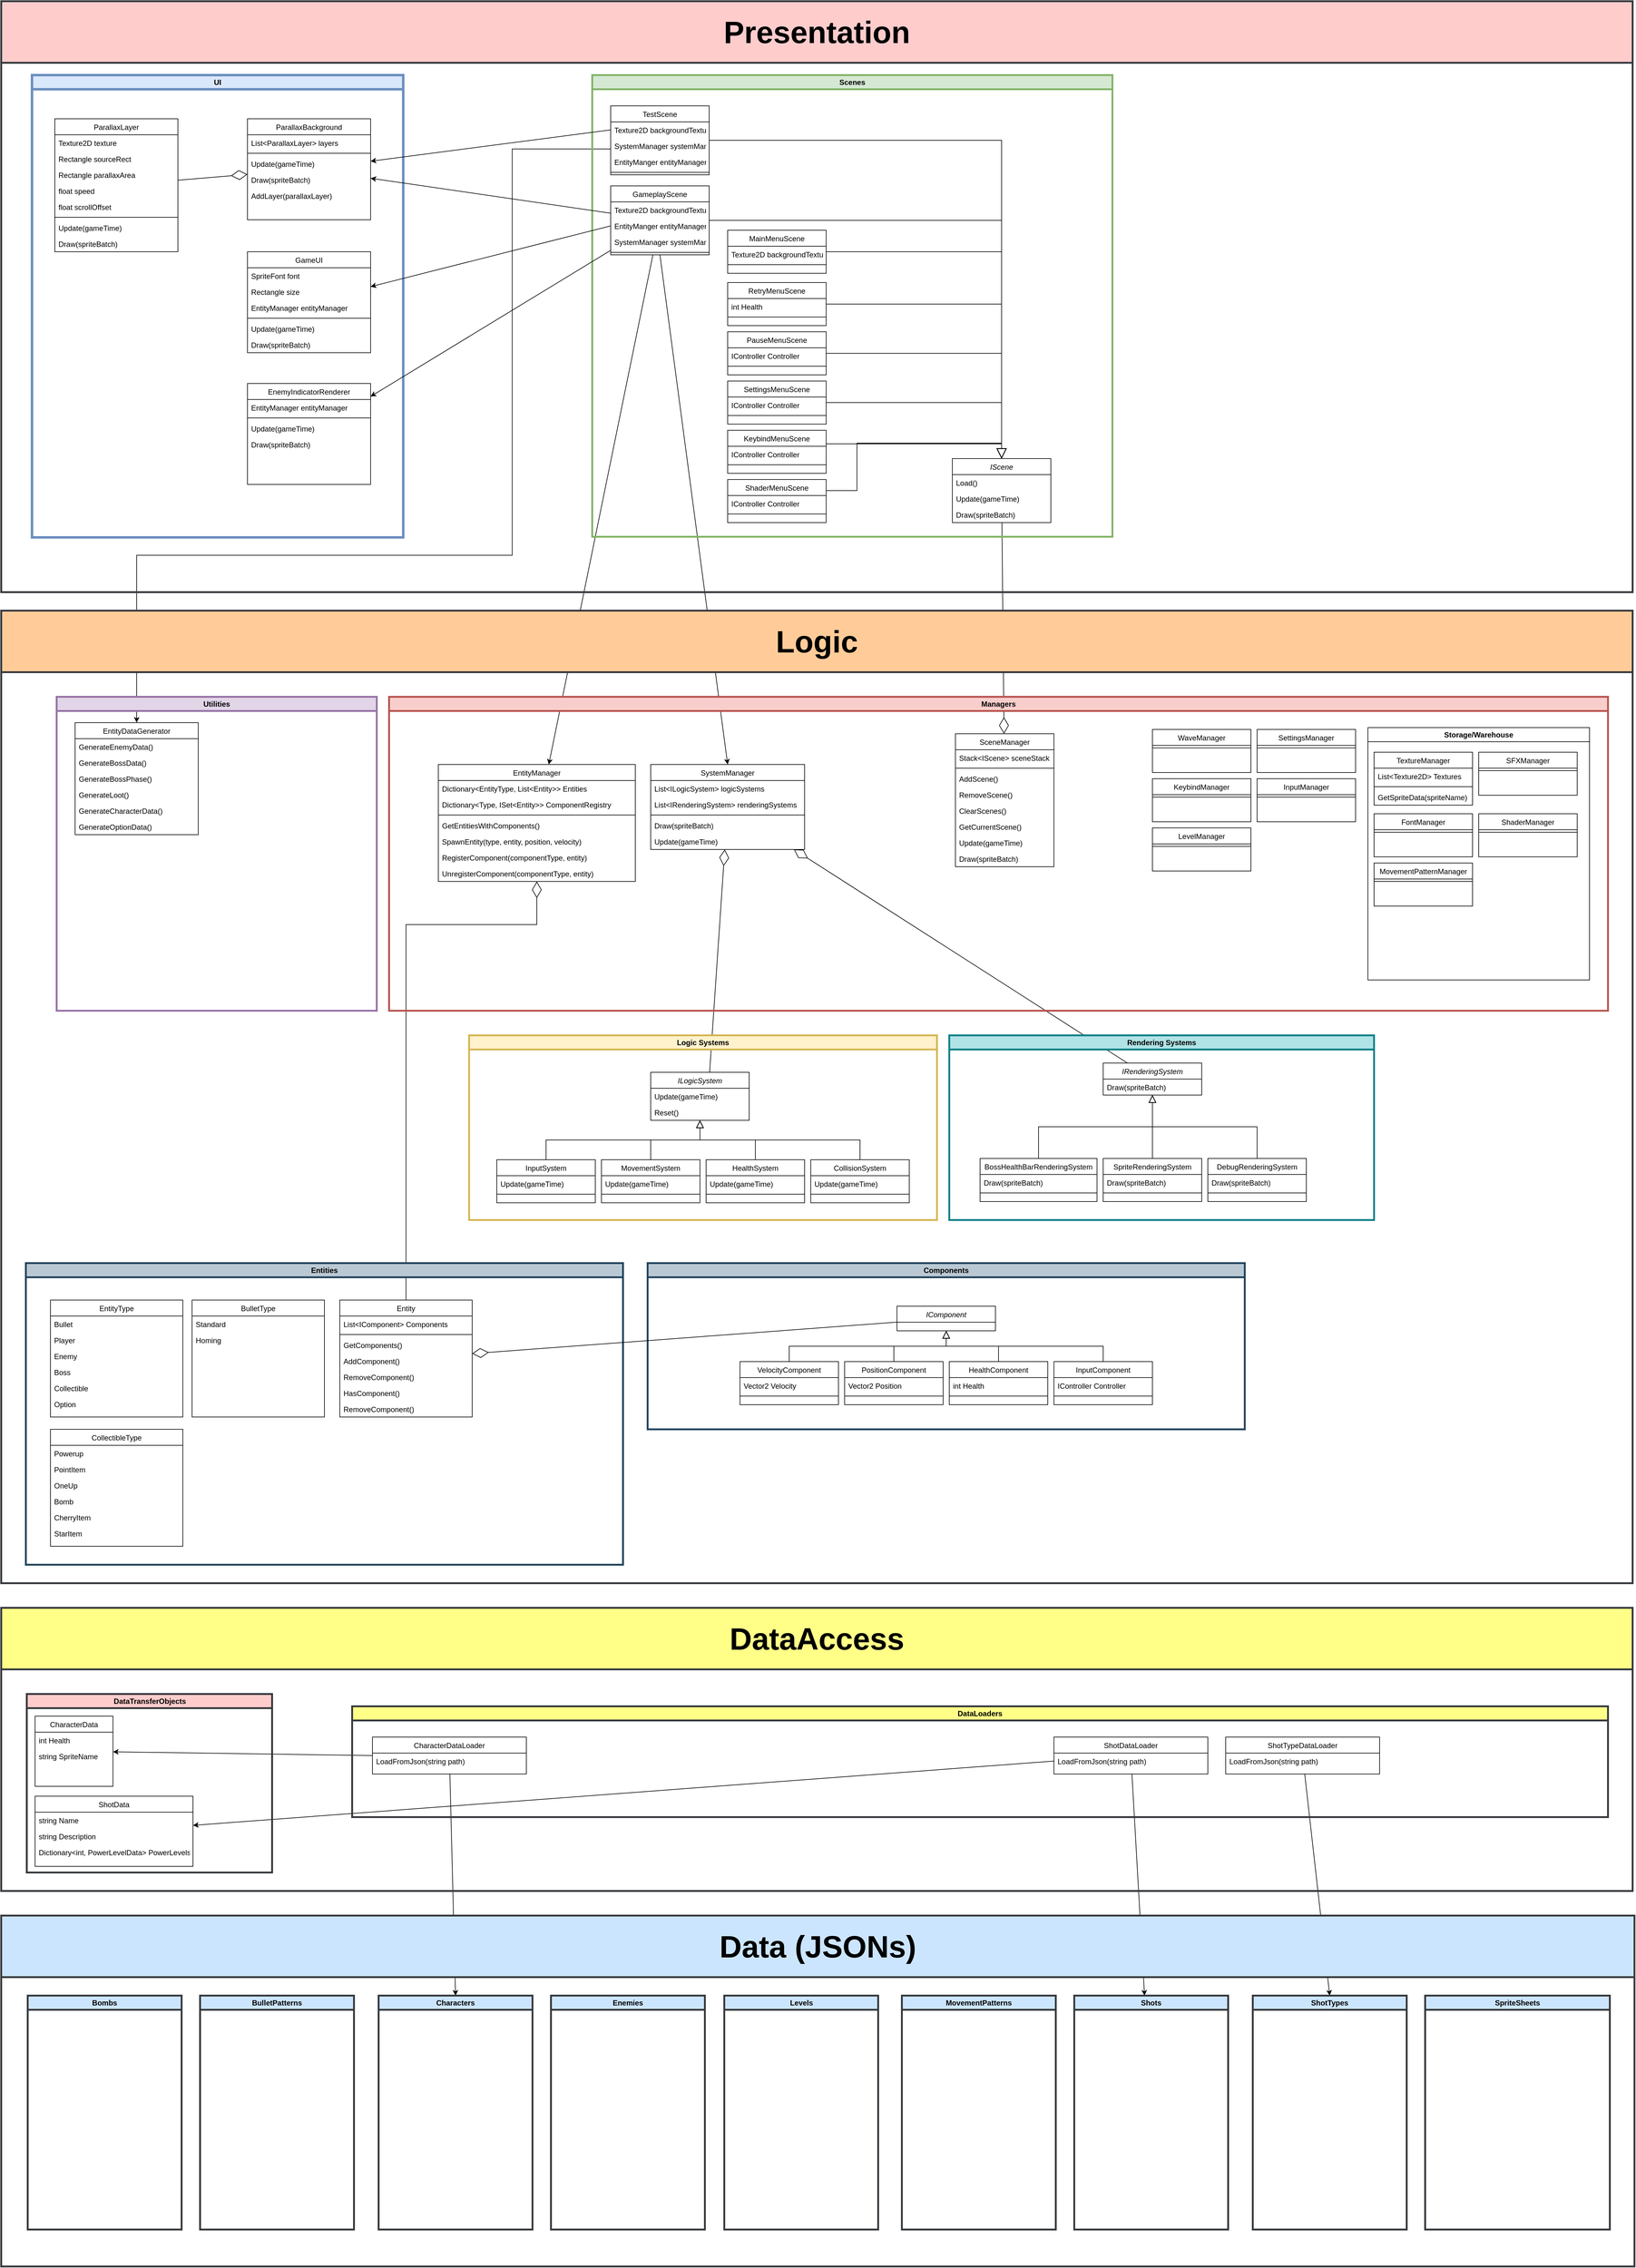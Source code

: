 <mxfile version="26.1.1">
  <diagram id="C5RBs43oDa-KdzZeNtuy" name="Page-1">
    <mxGraphModel dx="6681" dy="3257" grid="1" gridSize="10" guides="1" tooltips="1" connect="1" arrows="1" fold="1" page="1" pageScale="1" pageWidth="827" pageHeight="1169" math="0" shadow="0">
      <root>
        <mxCell id="WIyWlLk6GJQsqaUBKTNV-0" />
        <mxCell id="WIyWlLk6GJQsqaUBKTNV-1" parent="WIyWlLk6GJQsqaUBKTNV-0" />
        <mxCell id="NsX2-M8VelT0oc04rrbY-208" style="rounded=0;orthogonalLoop=1;jettySize=auto;html=1;exitX=0.5;exitY=1;exitDx=0;exitDy=0;entryX=0.5;entryY=0;entryDx=0;entryDy=0;" edge="1" parent="WIyWlLk6GJQsqaUBKTNV-1" source="VZ_2SEVs-0oejCtjLmN_-184" target="VZ_2SEVs-0oejCtjLmN_-223">
          <mxGeometry relative="1" as="geometry" />
        </mxCell>
        <mxCell id="NsX2-M8VelT0oc04rrbY-207" style="rounded=0;orthogonalLoop=1;jettySize=auto;html=1;" edge="1" parent="WIyWlLk6GJQsqaUBKTNV-1" source="VZ_2SEVs-0oejCtjLmN_-184" target="VZ_2SEVs-0oejCtjLmN_-76">
          <mxGeometry relative="1" as="geometry" />
        </mxCell>
        <mxCell id="NsX2-M8VelT0oc04rrbY-197" style="rounded=0;orthogonalLoop=1;jettySize=auto;html=1;entryX=0.5;entryY=0;entryDx=0;entryDy=0;" edge="1" parent="WIyWlLk6GJQsqaUBKTNV-1" source="NsX2-M8VelT0oc04rrbY-187" target="NsX2-M8VelT0oc04rrbY-108">
          <mxGeometry relative="1" as="geometry">
            <mxPoint x="434" y="2070" as="sourcePoint" />
          </mxGeometry>
        </mxCell>
        <mxCell id="NsX2-M8VelT0oc04rrbY-196" style="rounded=0;orthogonalLoop=1;jettySize=auto;html=1;" edge="1" parent="WIyWlLk6GJQsqaUBKTNV-1" source="NsX2-M8VelT0oc04rrbY-191" target="NsX2-M8VelT0oc04rrbY-107">
          <mxGeometry relative="1" as="geometry">
            <mxPoint x="144" y="2070" as="sourcePoint" />
          </mxGeometry>
        </mxCell>
        <mxCell id="NsX2-M8VelT0oc04rrbY-195" style="rounded=0;orthogonalLoop=1;jettySize=auto;html=1;entryX=0.5;entryY=0;entryDx=0;entryDy=0;" edge="1" parent="WIyWlLk6GJQsqaUBKTNV-1" source="NsX2-M8VelT0oc04rrbY-193" target="NsX2-M8VelT0oc04rrbY-104">
          <mxGeometry relative="1" as="geometry" />
        </mxCell>
        <mxCell id="NsX2-M8VelT0oc04rrbY-98" style="edgeStyle=orthogonalEdgeStyle;rounded=0;orthogonalLoop=1;jettySize=auto;html=1;" edge="1" parent="WIyWlLk6GJQsqaUBKTNV-1" source="VZ_2SEVs-0oejCtjLmN_-248" target="VZ_2SEVs-0oejCtjLmN_-152">
          <mxGeometry relative="1" as="geometry">
            <Array as="points">
              <mxPoint x="-900" y="-710" />
              <mxPoint x="-900" y="-50" />
              <mxPoint x="-1510" y="-50" />
            </Array>
          </mxGeometry>
        </mxCell>
        <mxCell id="VZ_2SEVs-0oejCtjLmN_-232" value="" style="endArrow=diamondThin;endFill=0;endSize=24;html=1;rounded=0;" parent="WIyWlLk6GJQsqaUBKTNV-1" source="VZ_2SEVs-0oejCtjLmN_-179" target="VZ_2SEVs-0oejCtjLmN_-66" edge="1">
          <mxGeometry width="160" relative="1" as="geometry">
            <mxPoint x="870" y="1065" as="sourcePoint" />
            <mxPoint x="565" y="918" as="targetPoint" />
          </mxGeometry>
        </mxCell>
        <mxCell id="NsX2-M8VelT0oc04rrbY-0" value="&lt;h1&gt;&lt;font style=&quot;font-size: 50px;&quot;&gt;Logic&lt;/font&gt;&lt;/h1&gt;" style="swimlane;whiteSpace=wrap;html=1;fillColor=#ffcc99;strokeColor=#36393d;strokeWidth=3;startSize=100;" vertex="1" parent="WIyWlLk6GJQsqaUBKTNV-1">
          <mxGeometry x="-1730" y="40" width="2650" height="1580" as="geometry" />
        </mxCell>
        <mxCell id="NsX2-M8VelT0oc04rrbY-172" value="" style="endArrow=diamondThin;endFill=0;endSize=24;html=1;rounded=0;edgeStyle=orthogonalEdgeStyle;" edge="1" parent="NsX2-M8VelT0oc04rrbY-0" source="NsX2-M8VelT0oc04rrbY-120" target="VZ_2SEVs-0oejCtjLmN_-76">
          <mxGeometry width="160" relative="1" as="geometry">
            <mxPoint x="800" y="1000" as="sourcePoint" />
            <mxPoint x="1785" y="608" as="targetPoint" />
            <Array as="points">
              <mxPoint x="658" y="510" />
              <mxPoint x="870" y="510" />
            </Array>
          </mxGeometry>
        </mxCell>
        <mxCell id="NsX2-M8VelT0oc04rrbY-114" value="" style="endArrow=diamondThin;endFill=0;endSize=24;html=1;rounded=0;" edge="1" parent="NsX2-M8VelT0oc04rrbY-0" source="VZ_2SEVs-0oejCtjLmN_-9" target="VZ_2SEVs-0oejCtjLmN_-223">
          <mxGeometry width="160" relative="1" as="geometry">
            <mxPoint x="1390" y="823.273" as="sourcePoint" />
            <mxPoint x="1683" y="625" as="targetPoint" />
          </mxGeometry>
        </mxCell>
        <mxCell id="NsX2-M8VelT0oc04rrbY-113" value="" style="endArrow=diamondThin;endFill=0;endSize=24;html=1;rounded=0;exitX=0.597;exitY=0.03;exitDx=0;exitDy=0;exitPerimeter=0;" edge="1" parent="NsX2-M8VelT0oc04rrbY-0" source="VZ_2SEVs-0oejCtjLmN_-8" target="VZ_2SEVs-0oejCtjLmN_-223">
          <mxGeometry width="160" relative="1" as="geometry">
            <mxPoint x="1380" y="813.273" as="sourcePoint" />
            <mxPoint x="1639" y="210" as="targetPoint" />
          </mxGeometry>
        </mxCell>
        <mxCell id="VZ_2SEVs-0oejCtjLmN_-32" value="Managers" style="swimlane;whiteSpace=wrap;html=1;fillColor=#f8cecc;strokeColor=#b85450;strokeWidth=3;" parent="NsX2-M8VelT0oc04rrbY-0" vertex="1">
          <mxGeometry x="630" y="140" width="1980" height="510" as="geometry" />
        </mxCell>
        <mxCell id="VZ_2SEVs-0oejCtjLmN_-50" value="InputManager" style="swimlane;fontStyle=0;align=center;verticalAlign=top;childLayout=stackLayout;horizontal=1;startSize=26;horizontalStack=0;resizeParent=1;resizeLast=0;collapsible=1;marginBottom=0;rounded=0;shadow=0;strokeWidth=1;" parent="VZ_2SEVs-0oejCtjLmN_-32" vertex="1">
          <mxGeometry x="1410" y="133" width="160" height="70" as="geometry">
            <mxRectangle x="340" y="380" width="170" height="26" as="alternateBounds" />
          </mxGeometry>
        </mxCell>
        <mxCell id="VZ_2SEVs-0oejCtjLmN_-52" value="" style="line;html=1;strokeWidth=1;align=left;verticalAlign=middle;spacingTop=-1;spacingLeft=3;spacingRight=3;rotatable=0;labelPosition=right;points=[];portConstraint=eastwest;" parent="VZ_2SEVs-0oejCtjLmN_-50" vertex="1">
          <mxGeometry y="26" width="160" height="8" as="geometry" />
        </mxCell>
        <mxCell id="VZ_2SEVs-0oejCtjLmN_-58" value="LevelManager" style="swimlane;fontStyle=0;align=center;verticalAlign=top;childLayout=stackLayout;horizontal=1;startSize=26;horizontalStack=0;resizeParent=1;resizeLast=0;collapsible=1;marginBottom=0;rounded=0;shadow=0;strokeWidth=1;" parent="VZ_2SEVs-0oejCtjLmN_-32" vertex="1">
          <mxGeometry x="1240" y="213" width="160" height="70" as="geometry">
            <mxRectangle x="340" y="380" width="170" height="26" as="alternateBounds" />
          </mxGeometry>
        </mxCell>
        <mxCell id="VZ_2SEVs-0oejCtjLmN_-59" value="" style="line;html=1;strokeWidth=1;align=left;verticalAlign=middle;spacingTop=-1;spacingLeft=3;spacingRight=3;rotatable=0;labelPosition=right;points=[];portConstraint=eastwest;" parent="VZ_2SEVs-0oejCtjLmN_-58" vertex="1">
          <mxGeometry y="26" width="160" height="8" as="geometry" />
        </mxCell>
        <mxCell id="VZ_2SEVs-0oejCtjLmN_-64" value="WaveManager" style="swimlane;fontStyle=0;align=center;verticalAlign=top;childLayout=stackLayout;horizontal=1;startSize=26;horizontalStack=0;resizeParent=1;resizeLast=0;collapsible=1;marginBottom=0;rounded=0;shadow=0;strokeWidth=1;" parent="VZ_2SEVs-0oejCtjLmN_-32" vertex="1">
          <mxGeometry x="1240" y="53" width="160" height="70" as="geometry">
            <mxRectangle x="340" y="380" width="170" height="26" as="alternateBounds" />
          </mxGeometry>
        </mxCell>
        <mxCell id="VZ_2SEVs-0oejCtjLmN_-65" value="" style="line;html=1;strokeWidth=1;align=left;verticalAlign=middle;spacingTop=-1;spacingLeft=3;spacingRight=3;rotatable=0;labelPosition=right;points=[];portConstraint=eastwest;" parent="VZ_2SEVs-0oejCtjLmN_-64" vertex="1">
          <mxGeometry y="26" width="160" height="8" as="geometry" />
        </mxCell>
        <mxCell id="VZ_2SEVs-0oejCtjLmN_-68" value="SettingsManager" style="swimlane;fontStyle=0;align=center;verticalAlign=top;childLayout=stackLayout;horizontal=1;startSize=26;horizontalStack=0;resizeParent=1;resizeLast=0;collapsible=1;marginBottom=0;rounded=0;shadow=0;strokeWidth=1;" parent="VZ_2SEVs-0oejCtjLmN_-32" vertex="1">
          <mxGeometry x="1410" y="53" width="160" height="70" as="geometry">
            <mxRectangle x="340" y="380" width="170" height="26" as="alternateBounds" />
          </mxGeometry>
        </mxCell>
        <mxCell id="VZ_2SEVs-0oejCtjLmN_-69" value="" style="line;html=1;strokeWidth=1;align=left;verticalAlign=middle;spacingTop=-1;spacingLeft=3;spacingRight=3;rotatable=0;labelPosition=right;points=[];portConstraint=eastwest;" parent="VZ_2SEVs-0oejCtjLmN_-68" vertex="1">
          <mxGeometry y="26" width="160" height="8" as="geometry" />
        </mxCell>
        <mxCell id="VZ_2SEVs-0oejCtjLmN_-76" value="EntityManager" style="swimlane;fontStyle=0;align=center;verticalAlign=top;childLayout=stackLayout;horizontal=1;startSize=26;horizontalStack=0;resizeParent=1;resizeLast=0;collapsible=1;marginBottom=0;rounded=0;shadow=0;strokeWidth=1;" parent="VZ_2SEVs-0oejCtjLmN_-32" vertex="1">
          <mxGeometry x="80" y="110" width="320" height="190" as="geometry">
            <mxRectangle x="340" y="380" width="170" height="26" as="alternateBounds" />
          </mxGeometry>
        </mxCell>
        <mxCell id="NsX2-M8VelT0oc04rrbY-173" value="Dictionary&lt;EntityType, List&lt;Entity&gt;&gt; Entities" style="text;align=left;verticalAlign=top;spacingLeft=4;spacingRight=4;overflow=hidden;rotatable=0;points=[[0,0.5],[1,0.5]];portConstraint=eastwest;" vertex="1" parent="VZ_2SEVs-0oejCtjLmN_-76">
          <mxGeometry y="26" width="320" height="26" as="geometry" />
        </mxCell>
        <mxCell id="NsX2-M8VelT0oc04rrbY-174" value="Dictionary&lt;Type, ISet&lt;Entity&gt;&gt; ComponentRegistry" style="text;align=left;verticalAlign=top;spacingLeft=4;spacingRight=4;overflow=hidden;rotatable=0;points=[[0,0.5],[1,0.5]];portConstraint=eastwest;" vertex="1" parent="VZ_2SEVs-0oejCtjLmN_-76">
          <mxGeometry y="52" width="320" height="26" as="geometry" />
        </mxCell>
        <mxCell id="VZ_2SEVs-0oejCtjLmN_-77" value="" style="line;html=1;strokeWidth=1;align=left;verticalAlign=middle;spacingTop=-1;spacingLeft=3;spacingRight=3;rotatable=0;labelPosition=right;points=[];portConstraint=eastwest;" parent="VZ_2SEVs-0oejCtjLmN_-76" vertex="1">
          <mxGeometry y="78" width="320" height="8" as="geometry" />
        </mxCell>
        <mxCell id="NsX2-M8VelT0oc04rrbY-175" value="GetEntitiesWithComponents()" style="text;align=left;verticalAlign=top;spacingLeft=4;spacingRight=4;overflow=hidden;rotatable=0;points=[[0,0.5],[1,0.5]];portConstraint=eastwest;" vertex="1" parent="VZ_2SEVs-0oejCtjLmN_-76">
          <mxGeometry y="86" width="320" height="26" as="geometry" />
        </mxCell>
        <mxCell id="NsX2-M8VelT0oc04rrbY-177" value="SpawnEntity(type, entity, position, velocity)" style="text;align=left;verticalAlign=top;spacingLeft=4;spacingRight=4;overflow=hidden;rotatable=0;points=[[0,0.5],[1,0.5]];portConstraint=eastwest;" vertex="1" parent="VZ_2SEVs-0oejCtjLmN_-76">
          <mxGeometry y="112" width="320" height="26" as="geometry" />
        </mxCell>
        <mxCell id="NsX2-M8VelT0oc04rrbY-176" value="RegisterComponent(componentType, entity)" style="text;align=left;verticalAlign=top;spacingLeft=4;spacingRight=4;overflow=hidden;rotatable=0;points=[[0,0.5],[1,0.5]];portConstraint=eastwest;" vertex="1" parent="VZ_2SEVs-0oejCtjLmN_-76">
          <mxGeometry y="138" width="320" height="26" as="geometry" />
        </mxCell>
        <mxCell id="NsX2-M8VelT0oc04rrbY-178" value="UnregisterComponent(componentType, entity)" style="text;align=left;verticalAlign=top;spacingLeft=4;spacingRight=4;overflow=hidden;rotatable=0;points=[[0,0.5],[1,0.5]];portConstraint=eastwest;" vertex="1" parent="VZ_2SEVs-0oejCtjLmN_-76">
          <mxGeometry y="164" width="320" height="26" as="geometry" />
        </mxCell>
        <mxCell id="VZ_2SEVs-0oejCtjLmN_-223" value="SystemManager" style="swimlane;fontStyle=0;align=center;verticalAlign=top;childLayout=stackLayout;horizontal=1;startSize=26;horizontalStack=0;resizeParent=1;resizeLast=0;collapsible=1;marginBottom=0;rounded=0;shadow=0;strokeWidth=1;" parent="VZ_2SEVs-0oejCtjLmN_-32" vertex="1">
          <mxGeometry x="425" y="110" width="250" height="138" as="geometry">
            <mxRectangle x="340" y="380" width="170" height="26" as="alternateBounds" />
          </mxGeometry>
        </mxCell>
        <mxCell id="VZ_2SEVs-0oejCtjLmN_-225" value="List&lt;ILogicSystem&gt; logicSystems" style="text;align=left;verticalAlign=top;spacingLeft=4;spacingRight=4;overflow=hidden;rotatable=0;points=[[0,0.5],[1,0.5]];portConstraint=eastwest;" parent="VZ_2SEVs-0oejCtjLmN_-223" vertex="1">
          <mxGeometry y="26" width="250" height="26" as="geometry" />
        </mxCell>
        <mxCell id="VZ_2SEVs-0oejCtjLmN_-226" value="List&lt;IRenderingSystem&gt; renderingSystems" style="text;align=left;verticalAlign=top;spacingLeft=4;spacingRight=4;overflow=hidden;rotatable=0;points=[[0,0.5],[1,0.5]];portConstraint=eastwest;" parent="VZ_2SEVs-0oejCtjLmN_-223" vertex="1">
          <mxGeometry y="52" width="250" height="26" as="geometry" />
        </mxCell>
        <mxCell id="VZ_2SEVs-0oejCtjLmN_-224" value="" style="line;html=1;strokeWidth=1;align=left;verticalAlign=middle;spacingTop=-1;spacingLeft=3;spacingRight=3;rotatable=0;labelPosition=right;points=[];portConstraint=eastwest;" parent="VZ_2SEVs-0oejCtjLmN_-223" vertex="1">
          <mxGeometry y="78" width="250" height="8" as="geometry" />
        </mxCell>
        <mxCell id="VZ_2SEVs-0oejCtjLmN_-227" value="Draw(spriteBatch)" style="text;align=left;verticalAlign=top;spacingLeft=4;spacingRight=4;overflow=hidden;rotatable=0;points=[[0,0.5],[1,0.5]];portConstraint=eastwest;" parent="VZ_2SEVs-0oejCtjLmN_-223" vertex="1">
          <mxGeometry y="86" width="250" height="26" as="geometry" />
        </mxCell>
        <mxCell id="VZ_2SEVs-0oejCtjLmN_-228" value="Update(gameTime)" style="text;align=left;verticalAlign=top;spacingLeft=4;spacingRight=4;overflow=hidden;rotatable=0;points=[[0,0.5],[1,0.5]];portConstraint=eastwest;" parent="VZ_2SEVs-0oejCtjLmN_-223" vertex="1">
          <mxGeometry y="112" width="250" height="26" as="geometry" />
        </mxCell>
        <mxCell id="VZ_2SEVs-0oejCtjLmN_-66" value="SceneManager" style="swimlane;fontStyle=0;align=center;verticalAlign=top;childLayout=stackLayout;horizontal=1;startSize=26;horizontalStack=0;resizeParent=1;resizeLast=0;collapsible=1;marginBottom=0;rounded=0;shadow=0;strokeWidth=1;" parent="VZ_2SEVs-0oejCtjLmN_-32" vertex="1">
          <mxGeometry x="920" y="60" width="160" height="216" as="geometry">
            <mxRectangle x="340" y="380" width="170" height="26" as="alternateBounds" />
          </mxGeometry>
        </mxCell>
        <mxCell id="VZ_2SEVs-0oejCtjLmN_-233" value="Stack&lt;IScene&gt; sceneStack" style="text;align=left;verticalAlign=top;spacingLeft=4;spacingRight=4;overflow=hidden;rotatable=0;points=[[0,0.5],[1,0.5]];portConstraint=eastwest;" parent="VZ_2SEVs-0oejCtjLmN_-66" vertex="1">
          <mxGeometry y="26" width="160" height="26" as="geometry" />
        </mxCell>
        <mxCell id="VZ_2SEVs-0oejCtjLmN_-67" value="" style="line;html=1;strokeWidth=1;align=left;verticalAlign=middle;spacingTop=-1;spacingLeft=3;spacingRight=3;rotatable=0;labelPosition=right;points=[];portConstraint=eastwest;" parent="VZ_2SEVs-0oejCtjLmN_-66" vertex="1">
          <mxGeometry y="52" width="160" height="8" as="geometry" />
        </mxCell>
        <mxCell id="VZ_2SEVs-0oejCtjLmN_-237" value="AddScene()" style="text;align=left;verticalAlign=top;spacingLeft=4;spacingRight=4;overflow=hidden;rotatable=0;points=[[0,0.5],[1,0.5]];portConstraint=eastwest;" parent="VZ_2SEVs-0oejCtjLmN_-66" vertex="1">
          <mxGeometry y="60" width="160" height="26" as="geometry" />
        </mxCell>
        <mxCell id="VZ_2SEVs-0oejCtjLmN_-238" value="RemoveScene()" style="text;align=left;verticalAlign=top;spacingLeft=4;spacingRight=4;overflow=hidden;rotatable=0;points=[[0,0.5],[1,0.5]];portConstraint=eastwest;" parent="VZ_2SEVs-0oejCtjLmN_-66" vertex="1">
          <mxGeometry y="86" width="160" height="26" as="geometry" />
        </mxCell>
        <mxCell id="VZ_2SEVs-0oejCtjLmN_-239" value="ClearScenes()" style="text;align=left;verticalAlign=top;spacingLeft=4;spacingRight=4;overflow=hidden;rotatable=0;points=[[0,0.5],[1,0.5]];portConstraint=eastwest;" parent="VZ_2SEVs-0oejCtjLmN_-66" vertex="1">
          <mxGeometry y="112" width="160" height="26" as="geometry" />
        </mxCell>
        <mxCell id="VZ_2SEVs-0oejCtjLmN_-240" value="GetCurrentScene()" style="text;align=left;verticalAlign=top;spacingLeft=4;spacingRight=4;overflow=hidden;rotatable=0;points=[[0,0.5],[1,0.5]];portConstraint=eastwest;" parent="VZ_2SEVs-0oejCtjLmN_-66" vertex="1">
          <mxGeometry y="138" width="160" height="26" as="geometry" />
        </mxCell>
        <mxCell id="VZ_2SEVs-0oejCtjLmN_-241" value="Update(gameTime)" style="text;align=left;verticalAlign=top;spacingLeft=4;spacingRight=4;overflow=hidden;rotatable=0;points=[[0,0.5],[1,0.5]];portConstraint=eastwest;" parent="VZ_2SEVs-0oejCtjLmN_-66" vertex="1">
          <mxGeometry y="164" width="160" height="26" as="geometry" />
        </mxCell>
        <mxCell id="VZ_2SEVs-0oejCtjLmN_-242" value="Draw(spriteBatch)" style="text;align=left;verticalAlign=top;spacingLeft=4;spacingRight=4;overflow=hidden;rotatable=0;points=[[0,0.5],[1,0.5]];portConstraint=eastwest;" parent="VZ_2SEVs-0oejCtjLmN_-66" vertex="1">
          <mxGeometry y="190" width="160" height="26" as="geometry" />
        </mxCell>
        <mxCell id="VZ_2SEVs-0oejCtjLmN_-258" value="Storage/Warehouse" style="swimlane;whiteSpace=wrap;html=1;" parent="VZ_2SEVs-0oejCtjLmN_-32" vertex="1">
          <mxGeometry x="1590" y="50" width="360" height="410" as="geometry" />
        </mxCell>
        <mxCell id="VZ_2SEVs-0oejCtjLmN_-74" value="FontManager" style="swimlane;fontStyle=0;align=center;verticalAlign=top;childLayout=stackLayout;horizontal=1;startSize=26;horizontalStack=0;resizeParent=1;resizeLast=0;collapsible=1;marginBottom=0;rounded=0;shadow=0;strokeWidth=1;" parent="VZ_2SEVs-0oejCtjLmN_-258" vertex="1">
          <mxGeometry x="10" y="140" width="160" height="70" as="geometry">
            <mxRectangle x="340" y="380" width="170" height="26" as="alternateBounds" />
          </mxGeometry>
        </mxCell>
        <mxCell id="VZ_2SEVs-0oejCtjLmN_-75" value="" style="line;html=1;strokeWidth=1;align=left;verticalAlign=middle;spacingTop=-1;spacingLeft=3;spacingRight=3;rotatable=0;labelPosition=right;points=[];portConstraint=eastwest;" parent="VZ_2SEVs-0oejCtjLmN_-74" vertex="1">
          <mxGeometry y="26" width="160" height="8" as="geometry" />
        </mxCell>
        <mxCell id="VZ_2SEVs-0oejCtjLmN_-45" value="TextureManager" style="swimlane;fontStyle=0;align=center;verticalAlign=top;childLayout=stackLayout;horizontal=1;startSize=26;horizontalStack=0;resizeParent=1;resizeLast=0;collapsible=1;marginBottom=0;rounded=0;shadow=0;strokeWidth=1;" parent="VZ_2SEVs-0oejCtjLmN_-258" vertex="1">
          <mxGeometry x="10" y="40" width="160" height="86" as="geometry">
            <mxRectangle x="340" y="380" width="170" height="26" as="alternateBounds" />
          </mxGeometry>
        </mxCell>
        <mxCell id="VZ_2SEVs-0oejCtjLmN_-46" value="List&lt;Texture2D&gt; Textures" style="text;align=left;verticalAlign=top;spacingLeft=4;spacingRight=4;overflow=hidden;rotatable=0;points=[[0,0.5],[1,0.5]];portConstraint=eastwest;" parent="VZ_2SEVs-0oejCtjLmN_-45" vertex="1">
          <mxGeometry y="26" width="160" height="26" as="geometry" />
        </mxCell>
        <mxCell id="VZ_2SEVs-0oejCtjLmN_-47" value="" style="line;html=1;strokeWidth=1;align=left;verticalAlign=middle;spacingTop=-1;spacingLeft=3;spacingRight=3;rotatable=0;labelPosition=right;points=[];portConstraint=eastwest;" parent="VZ_2SEVs-0oejCtjLmN_-45" vertex="1">
          <mxGeometry y="52" width="160" height="8" as="geometry" />
        </mxCell>
        <mxCell id="VZ_2SEVs-0oejCtjLmN_-56" value="GetSpriteData(spriteName)" style="text;align=left;verticalAlign=top;spacingLeft=4;spacingRight=4;overflow=hidden;rotatable=0;points=[[0,0.5],[1,0.5]];portConstraint=eastwest;" parent="VZ_2SEVs-0oejCtjLmN_-45" vertex="1">
          <mxGeometry y="60" width="160" height="26" as="geometry" />
        </mxCell>
        <mxCell id="VZ_2SEVs-0oejCtjLmN_-60" value="SFXManager" style="swimlane;fontStyle=0;align=center;verticalAlign=top;childLayout=stackLayout;horizontal=1;startSize=26;horizontalStack=0;resizeParent=1;resizeLast=0;collapsible=1;marginBottom=0;rounded=0;shadow=0;strokeWidth=1;" parent="VZ_2SEVs-0oejCtjLmN_-258" vertex="1">
          <mxGeometry x="180" y="40" width="160" height="70" as="geometry">
            <mxRectangle x="340" y="380" width="170" height="26" as="alternateBounds" />
          </mxGeometry>
        </mxCell>
        <mxCell id="VZ_2SEVs-0oejCtjLmN_-61" value="" style="line;html=1;strokeWidth=1;align=left;verticalAlign=middle;spacingTop=-1;spacingLeft=3;spacingRight=3;rotatable=0;labelPosition=right;points=[];portConstraint=eastwest;" parent="VZ_2SEVs-0oejCtjLmN_-60" vertex="1">
          <mxGeometry y="26" width="160" height="8" as="geometry" />
        </mxCell>
        <mxCell id="VZ_2SEVs-0oejCtjLmN_-62" value="ShaderManager" style="swimlane;fontStyle=0;align=center;verticalAlign=top;childLayout=stackLayout;horizontal=1;startSize=26;horizontalStack=0;resizeParent=1;resizeLast=0;collapsible=1;marginBottom=0;rounded=0;shadow=0;strokeWidth=1;" parent="VZ_2SEVs-0oejCtjLmN_-258" vertex="1">
          <mxGeometry x="180" y="140" width="160" height="70" as="geometry">
            <mxRectangle x="340" y="380" width="170" height="26" as="alternateBounds" />
          </mxGeometry>
        </mxCell>
        <mxCell id="VZ_2SEVs-0oejCtjLmN_-63" value="" style="line;html=1;strokeWidth=1;align=left;verticalAlign=middle;spacingTop=-1;spacingLeft=3;spacingRight=3;rotatable=0;labelPosition=right;points=[];portConstraint=eastwest;" parent="VZ_2SEVs-0oejCtjLmN_-62" vertex="1">
          <mxGeometry y="26" width="160" height="8" as="geometry" />
        </mxCell>
        <mxCell id="VZ_2SEVs-0oejCtjLmN_-70" value="MovementPatternManager" style="swimlane;fontStyle=0;align=center;verticalAlign=top;childLayout=stackLayout;horizontal=1;startSize=26;horizontalStack=0;resizeParent=1;resizeLast=0;collapsible=1;marginBottom=0;rounded=0;shadow=0;strokeWidth=1;" parent="VZ_2SEVs-0oejCtjLmN_-258" vertex="1">
          <mxGeometry x="10" y="220" width="160" height="70" as="geometry">
            <mxRectangle x="340" y="380" width="170" height="26" as="alternateBounds" />
          </mxGeometry>
        </mxCell>
        <mxCell id="VZ_2SEVs-0oejCtjLmN_-71" value="" style="line;html=1;strokeWidth=1;align=left;verticalAlign=middle;spacingTop=-1;spacingLeft=3;spacingRight=3;rotatable=0;labelPosition=right;points=[];portConstraint=eastwest;" parent="VZ_2SEVs-0oejCtjLmN_-70" vertex="1">
          <mxGeometry y="26" width="160" height="8" as="geometry" />
        </mxCell>
        <mxCell id="VZ_2SEVs-0oejCtjLmN_-72" value="KeybindManager" style="swimlane;fontStyle=0;align=center;verticalAlign=top;childLayout=stackLayout;horizontal=1;startSize=26;horizontalStack=0;resizeParent=1;resizeLast=0;collapsible=1;marginBottom=0;rounded=0;shadow=0;strokeWidth=1;" parent="VZ_2SEVs-0oejCtjLmN_-32" vertex="1">
          <mxGeometry x="1240" y="133" width="160" height="70" as="geometry">
            <mxRectangle x="340" y="380" width="170" height="26" as="alternateBounds" />
          </mxGeometry>
        </mxCell>
        <mxCell id="VZ_2SEVs-0oejCtjLmN_-73" value="" style="line;html=1;strokeWidth=1;align=left;verticalAlign=middle;spacingTop=-1;spacingLeft=3;spacingRight=3;rotatable=0;labelPosition=right;points=[];portConstraint=eastwest;" parent="VZ_2SEVs-0oejCtjLmN_-72" vertex="1">
          <mxGeometry y="26" width="160" height="8" as="geometry" />
        </mxCell>
        <mxCell id="VZ_2SEVs-0oejCtjLmN_-144" value="Utilities" style="swimlane;whiteSpace=wrap;html=1;fillColor=#e1d5e7;strokeColor=#9673a6;strokeWidth=3;" parent="NsX2-M8VelT0oc04rrbY-0" vertex="1">
          <mxGeometry x="90" y="140" width="520" height="510" as="geometry" />
        </mxCell>
        <mxCell id="VZ_2SEVs-0oejCtjLmN_-152" value="EntityDataGenerator" style="swimlane;fontStyle=0;align=center;verticalAlign=top;childLayout=stackLayout;horizontal=1;startSize=26;horizontalStack=0;resizeParent=1;resizeLast=0;collapsible=1;marginBottom=0;rounded=0;shadow=0;strokeWidth=1;" parent="VZ_2SEVs-0oejCtjLmN_-144" vertex="1">
          <mxGeometry x="30" y="42" width="200" height="182" as="geometry">
            <mxRectangle x="340" y="380" width="170" height="26" as="alternateBounds" />
          </mxGeometry>
        </mxCell>
        <mxCell id="VZ_2SEVs-0oejCtjLmN_-155" value="GenerateEnemyData()" style="text;align=left;verticalAlign=top;spacingLeft=4;spacingRight=4;overflow=hidden;rotatable=0;points=[[0,0.5],[1,0.5]];portConstraint=eastwest;" parent="VZ_2SEVs-0oejCtjLmN_-152" vertex="1">
          <mxGeometry y="26" width="200" height="26" as="geometry" />
        </mxCell>
        <mxCell id="VZ_2SEVs-0oejCtjLmN_-156" value="GenerateBossData()" style="text;align=left;verticalAlign=top;spacingLeft=4;spacingRight=4;overflow=hidden;rotatable=0;points=[[0,0.5],[1,0.5]];portConstraint=eastwest;" parent="VZ_2SEVs-0oejCtjLmN_-152" vertex="1">
          <mxGeometry y="52" width="200" height="26" as="geometry" />
        </mxCell>
        <mxCell id="VZ_2SEVs-0oejCtjLmN_-176" value="GenerateBossPhase()" style="text;align=left;verticalAlign=top;spacingLeft=4;spacingRight=4;overflow=hidden;rotatable=0;points=[[0,0.5],[1,0.5]];portConstraint=eastwest;" parent="VZ_2SEVs-0oejCtjLmN_-152" vertex="1">
          <mxGeometry y="78" width="200" height="26" as="geometry" />
        </mxCell>
        <mxCell id="VZ_2SEVs-0oejCtjLmN_-173" value="GenerateLoot()" style="text;align=left;verticalAlign=top;spacingLeft=4;spacingRight=4;overflow=hidden;rotatable=0;points=[[0,0.5],[1,0.5]];portConstraint=eastwest;" parent="VZ_2SEVs-0oejCtjLmN_-152" vertex="1">
          <mxGeometry y="104" width="200" height="26" as="geometry" />
        </mxCell>
        <mxCell id="VZ_2SEVs-0oejCtjLmN_-174" value="GenerateCharacterData()" style="text;align=left;verticalAlign=top;spacingLeft=4;spacingRight=4;overflow=hidden;rotatable=0;points=[[0,0.5],[1,0.5]];portConstraint=eastwest;" parent="VZ_2SEVs-0oejCtjLmN_-152" vertex="1">
          <mxGeometry y="130" width="200" height="26" as="geometry" />
        </mxCell>
        <mxCell id="VZ_2SEVs-0oejCtjLmN_-175" value="GenerateOptionData()" style="text;align=left;verticalAlign=top;spacingLeft=4;spacingRight=4;overflow=hidden;rotatable=0;points=[[0,0.5],[1,0.5]];portConstraint=eastwest;" parent="VZ_2SEVs-0oejCtjLmN_-152" vertex="1">
          <mxGeometry y="156" width="200" height="26" as="geometry" />
        </mxCell>
        <mxCell id="VZ_2SEVs-0oejCtjLmN_-21" value="Logic Systems" style="swimlane;whiteSpace=wrap;html=1;fillColor=#fff2cc;strokeColor=#d6b656;strokeWidth=3;" parent="NsX2-M8VelT0oc04rrbY-0" vertex="1">
          <mxGeometry x="760" y="690" width="760" height="300" as="geometry" />
        </mxCell>
        <mxCell id="VZ_2SEVs-0oejCtjLmN_-8" value="ILogicSystem" style="swimlane;fontStyle=2;align=center;verticalAlign=top;childLayout=stackLayout;horizontal=1;startSize=26;horizontalStack=0;resizeParent=1;resizeLast=0;collapsible=1;marginBottom=0;rounded=0;shadow=0;strokeWidth=1;" parent="VZ_2SEVs-0oejCtjLmN_-21" vertex="1">
          <mxGeometry x="295" y="60" width="160" height="78" as="geometry">
            <mxRectangle x="230" y="140" width="160" height="26" as="alternateBounds" />
          </mxGeometry>
        </mxCell>
        <mxCell id="VZ_2SEVs-0oejCtjLmN_-14" value="Update(gameTime)" style="text;align=left;verticalAlign=top;spacingLeft=4;spacingRight=4;overflow=hidden;rotatable=0;points=[[0,0.5],[1,0.5]];portConstraint=eastwest;" parent="VZ_2SEVs-0oejCtjLmN_-8" vertex="1">
          <mxGeometry y="26" width="160" height="26" as="geometry" />
        </mxCell>
        <mxCell id="VZ_2SEVs-0oejCtjLmN_-27" value="Reset()" style="text;align=left;verticalAlign=top;spacingLeft=4;spacingRight=4;overflow=hidden;rotatable=0;points=[[0,0.5],[1,0.5]];portConstraint=eastwest;" parent="VZ_2SEVs-0oejCtjLmN_-8" vertex="1">
          <mxGeometry y="52" width="160" height="26" as="geometry" />
        </mxCell>
        <mxCell id="VZ_2SEVs-0oejCtjLmN_-10" value="InputSystem" style="swimlane;fontStyle=0;align=center;verticalAlign=top;childLayout=stackLayout;horizontal=1;startSize=26;horizontalStack=0;resizeParent=1;resizeLast=0;collapsible=1;marginBottom=0;rounded=0;shadow=0;strokeWidth=1;" parent="VZ_2SEVs-0oejCtjLmN_-21" vertex="1">
          <mxGeometry x="45" y="202" width="160" height="70" as="geometry">
            <mxRectangle x="340" y="380" width="170" height="26" as="alternateBounds" />
          </mxGeometry>
        </mxCell>
        <mxCell id="VZ_2SEVs-0oejCtjLmN_-11" value="Update(gameTime)" style="text;align=left;verticalAlign=top;spacingLeft=4;spacingRight=4;overflow=hidden;rotatable=0;points=[[0,0.5],[1,0.5]];portConstraint=eastwest;" parent="VZ_2SEVs-0oejCtjLmN_-10" vertex="1">
          <mxGeometry y="26" width="160" height="26" as="geometry" />
        </mxCell>
        <mxCell id="VZ_2SEVs-0oejCtjLmN_-12" value="" style="line;html=1;strokeWidth=1;align=left;verticalAlign=middle;spacingTop=-1;spacingLeft=3;spacingRight=3;rotatable=0;labelPosition=right;points=[];portConstraint=eastwest;" parent="VZ_2SEVs-0oejCtjLmN_-10" vertex="1">
          <mxGeometry y="52" width="160" height="8" as="geometry" />
        </mxCell>
        <mxCell id="VZ_2SEVs-0oejCtjLmN_-13" value="" style="endArrow=block;endSize=10;endFill=0;shadow=0;strokeWidth=1;rounded=0;curved=0;edgeStyle=elbowEdgeStyle;elbow=vertical;exitX=0.5;exitY=0;exitDx=0;exitDy=0;" parent="VZ_2SEVs-0oejCtjLmN_-21" source="VZ_2SEVs-0oejCtjLmN_-10" target="VZ_2SEVs-0oejCtjLmN_-8" edge="1">
          <mxGeometry width="160" relative="1" as="geometry">
            <mxPoint x="-60" y="212" as="sourcePoint" />
            <mxPoint x="-315" y="162" as="targetPoint" />
          </mxGeometry>
        </mxCell>
        <mxCell id="VZ_2SEVs-0oejCtjLmN_-16" value="MovementSystem" style="swimlane;fontStyle=0;align=center;verticalAlign=top;childLayout=stackLayout;horizontal=1;startSize=26;horizontalStack=0;resizeParent=1;resizeLast=0;collapsible=1;marginBottom=0;rounded=0;shadow=0;strokeWidth=1;" parent="VZ_2SEVs-0oejCtjLmN_-21" vertex="1">
          <mxGeometry x="215" y="202" width="160" height="70" as="geometry">
            <mxRectangle x="340" y="380" width="170" height="26" as="alternateBounds" />
          </mxGeometry>
        </mxCell>
        <mxCell id="VZ_2SEVs-0oejCtjLmN_-17" value="Update(gameTime)" style="text;align=left;verticalAlign=top;spacingLeft=4;spacingRight=4;overflow=hidden;rotatable=0;points=[[0,0.5],[1,0.5]];portConstraint=eastwest;" parent="VZ_2SEVs-0oejCtjLmN_-16" vertex="1">
          <mxGeometry y="26" width="160" height="26" as="geometry" />
        </mxCell>
        <mxCell id="VZ_2SEVs-0oejCtjLmN_-18" value="" style="line;html=1;strokeWidth=1;align=left;verticalAlign=middle;spacingTop=-1;spacingLeft=3;spacingRight=3;rotatable=0;labelPosition=right;points=[];portConstraint=eastwest;" parent="VZ_2SEVs-0oejCtjLmN_-16" vertex="1">
          <mxGeometry y="52" width="160" height="8" as="geometry" />
        </mxCell>
        <mxCell id="VZ_2SEVs-0oejCtjLmN_-19" value="" style="endArrow=block;endSize=10;endFill=0;shadow=0;strokeWidth=1;rounded=0;curved=0;edgeStyle=elbowEdgeStyle;elbow=vertical;exitX=0.5;exitY=0;exitDx=0;exitDy=0;" parent="VZ_2SEVs-0oejCtjLmN_-21" source="VZ_2SEVs-0oejCtjLmN_-16" target="VZ_2SEVs-0oejCtjLmN_-8" edge="1">
          <mxGeometry width="160" relative="1" as="geometry">
            <mxPoint x="145" y="212" as="sourcePoint" />
            <mxPoint x="305" y="122" as="targetPoint" />
          </mxGeometry>
        </mxCell>
        <mxCell id="VZ_2SEVs-0oejCtjLmN_-23" value="HealthSystem" style="swimlane;fontStyle=0;align=center;verticalAlign=top;childLayout=stackLayout;horizontal=1;startSize=26;horizontalStack=0;resizeParent=1;resizeLast=0;collapsible=1;marginBottom=0;rounded=0;shadow=0;strokeWidth=1;" parent="VZ_2SEVs-0oejCtjLmN_-21" vertex="1">
          <mxGeometry x="385" y="202" width="160" height="70" as="geometry">
            <mxRectangle x="340" y="380" width="170" height="26" as="alternateBounds" />
          </mxGeometry>
        </mxCell>
        <mxCell id="VZ_2SEVs-0oejCtjLmN_-24" value="Update(gameTime)" style="text;align=left;verticalAlign=top;spacingLeft=4;spacingRight=4;overflow=hidden;rotatable=0;points=[[0,0.5],[1,0.5]];portConstraint=eastwest;" parent="VZ_2SEVs-0oejCtjLmN_-23" vertex="1">
          <mxGeometry y="26" width="160" height="26" as="geometry" />
        </mxCell>
        <mxCell id="VZ_2SEVs-0oejCtjLmN_-25" value="" style="line;html=1;strokeWidth=1;align=left;verticalAlign=middle;spacingTop=-1;spacingLeft=3;spacingRight=3;rotatable=0;labelPosition=right;points=[];portConstraint=eastwest;" parent="VZ_2SEVs-0oejCtjLmN_-23" vertex="1">
          <mxGeometry y="52" width="160" height="8" as="geometry" />
        </mxCell>
        <mxCell id="VZ_2SEVs-0oejCtjLmN_-26" value="" style="endArrow=block;endSize=10;endFill=0;shadow=0;strokeWidth=1;rounded=0;curved=0;edgeStyle=elbowEdgeStyle;elbow=vertical;exitX=0.5;exitY=0;exitDx=0;exitDy=0;" parent="VZ_2SEVs-0oejCtjLmN_-21" source="VZ_2SEVs-0oejCtjLmN_-23" target="VZ_2SEVs-0oejCtjLmN_-8" edge="1">
          <mxGeometry width="160" relative="1" as="geometry">
            <mxPoint x="305" y="212" as="sourcePoint" />
            <mxPoint x="305" y="122" as="targetPoint" />
          </mxGeometry>
        </mxCell>
        <mxCell id="VZ_2SEVs-0oejCtjLmN_-28" value="CollisionSystem" style="swimlane;fontStyle=0;align=center;verticalAlign=top;childLayout=stackLayout;horizontal=1;startSize=26;horizontalStack=0;resizeParent=1;resizeLast=0;collapsible=1;marginBottom=0;rounded=0;shadow=0;strokeWidth=1;" parent="VZ_2SEVs-0oejCtjLmN_-21" vertex="1">
          <mxGeometry x="555" y="202" width="160" height="70" as="geometry">
            <mxRectangle x="340" y="380" width="170" height="26" as="alternateBounds" />
          </mxGeometry>
        </mxCell>
        <mxCell id="VZ_2SEVs-0oejCtjLmN_-29" value="Update(gameTime)" style="text;align=left;verticalAlign=top;spacingLeft=4;spacingRight=4;overflow=hidden;rotatable=0;points=[[0,0.5],[1,0.5]];portConstraint=eastwest;" parent="VZ_2SEVs-0oejCtjLmN_-28" vertex="1">
          <mxGeometry y="26" width="160" height="26" as="geometry" />
        </mxCell>
        <mxCell id="VZ_2SEVs-0oejCtjLmN_-30" value="" style="line;html=1;strokeWidth=1;align=left;verticalAlign=middle;spacingTop=-1;spacingLeft=3;spacingRight=3;rotatable=0;labelPosition=right;points=[];portConstraint=eastwest;" parent="VZ_2SEVs-0oejCtjLmN_-28" vertex="1">
          <mxGeometry y="52" width="160" height="8" as="geometry" />
        </mxCell>
        <mxCell id="VZ_2SEVs-0oejCtjLmN_-31" value="" style="endArrow=block;endSize=10;endFill=0;shadow=0;strokeWidth=1;rounded=0;curved=0;edgeStyle=elbowEdgeStyle;elbow=vertical;exitX=0.5;exitY=0;exitDx=0;exitDy=0;" parent="VZ_2SEVs-0oejCtjLmN_-21" source="VZ_2SEVs-0oejCtjLmN_-28" target="VZ_2SEVs-0oejCtjLmN_-8" edge="1">
          <mxGeometry width="160" relative="1" as="geometry">
            <mxPoint x="475" y="212" as="sourcePoint" />
            <mxPoint x="305" y="148" as="targetPoint" />
          </mxGeometry>
        </mxCell>
        <mxCell id="VZ_2SEVs-0oejCtjLmN_-22" value="Rendering Systems" style="swimlane;whiteSpace=wrap;html=1;fillColor=#b0e3e6;strokeColor=#0e8088;strokeWidth=3;" parent="NsX2-M8VelT0oc04rrbY-0" vertex="1">
          <mxGeometry x="1540" y="690" width="690" height="300" as="geometry" />
        </mxCell>
        <mxCell id="VZ_2SEVs-0oejCtjLmN_-9" value="IRenderingSystem" style="swimlane;fontStyle=2;align=center;verticalAlign=top;childLayout=stackLayout;horizontal=1;startSize=26;horizontalStack=0;resizeParent=1;resizeLast=0;collapsible=1;marginBottom=0;rounded=0;shadow=0;strokeWidth=1;" parent="VZ_2SEVs-0oejCtjLmN_-22" vertex="1">
          <mxGeometry x="250" y="45" width="160" height="52" as="geometry">
            <mxRectangle x="230" y="140" width="160" height="26" as="alternateBounds" />
          </mxGeometry>
        </mxCell>
        <mxCell id="VZ_2SEVs-0oejCtjLmN_-15" value="Draw(spriteBatch)" style="text;align=left;verticalAlign=top;spacingLeft=4;spacingRight=4;overflow=hidden;rotatable=0;points=[[0,0.5],[1,0.5]];portConstraint=eastwest;" parent="VZ_2SEVs-0oejCtjLmN_-9" vertex="1">
          <mxGeometry y="26" width="160" height="26" as="geometry" />
        </mxCell>
        <mxCell id="VZ_2SEVs-0oejCtjLmN_-78" value="SpriteRenderingSystem" style="swimlane;fontStyle=0;align=center;verticalAlign=top;childLayout=stackLayout;horizontal=1;startSize=26;horizontalStack=0;resizeParent=1;resizeLast=0;collapsible=1;marginBottom=0;rounded=0;shadow=0;strokeWidth=1;" parent="VZ_2SEVs-0oejCtjLmN_-22" vertex="1">
          <mxGeometry x="250" y="200" width="160" height="70" as="geometry">
            <mxRectangle x="340" y="380" width="170" height="26" as="alternateBounds" />
          </mxGeometry>
        </mxCell>
        <mxCell id="VZ_2SEVs-0oejCtjLmN_-79" value="Draw(spriteBatch)" style="text;align=left;verticalAlign=top;spacingLeft=4;spacingRight=4;overflow=hidden;rotatable=0;points=[[0,0.5],[1,0.5]];portConstraint=eastwest;" parent="VZ_2SEVs-0oejCtjLmN_-78" vertex="1">
          <mxGeometry y="26" width="160" height="26" as="geometry" />
        </mxCell>
        <mxCell id="VZ_2SEVs-0oejCtjLmN_-80" value="" style="line;html=1;strokeWidth=1;align=left;verticalAlign=middle;spacingTop=-1;spacingLeft=3;spacingRight=3;rotatable=0;labelPosition=right;points=[];portConstraint=eastwest;" parent="VZ_2SEVs-0oejCtjLmN_-78" vertex="1">
          <mxGeometry y="52" width="160" height="8" as="geometry" />
        </mxCell>
        <mxCell id="VZ_2SEVs-0oejCtjLmN_-81" value="" style="endArrow=block;endSize=10;endFill=0;shadow=0;strokeWidth=1;rounded=0;curved=0;edgeStyle=elbowEdgeStyle;elbow=vertical;exitX=0.5;exitY=0;exitDx=0;exitDy=0;" parent="VZ_2SEVs-0oejCtjLmN_-22" source="VZ_2SEVs-0oejCtjLmN_-78" target="VZ_2SEVs-0oejCtjLmN_-9" edge="1">
          <mxGeometry width="160" relative="1" as="geometry">
            <mxPoint x="-50" y="212" as="sourcePoint" />
            <mxPoint x="-390" y="148" as="targetPoint" />
          </mxGeometry>
        </mxCell>
        <mxCell id="VZ_2SEVs-0oejCtjLmN_-82" value="DebugRenderingSystem" style="swimlane;fontStyle=0;align=center;verticalAlign=top;childLayout=stackLayout;horizontal=1;startSize=26;horizontalStack=0;resizeParent=1;resizeLast=0;collapsible=1;marginBottom=0;rounded=0;shadow=0;strokeWidth=1;" parent="VZ_2SEVs-0oejCtjLmN_-22" vertex="1">
          <mxGeometry x="420" y="200" width="160" height="70" as="geometry">
            <mxRectangle x="340" y="380" width="170" height="26" as="alternateBounds" />
          </mxGeometry>
        </mxCell>
        <mxCell id="VZ_2SEVs-0oejCtjLmN_-83" value="Draw(spriteBatch)" style="text;align=left;verticalAlign=top;spacingLeft=4;spacingRight=4;overflow=hidden;rotatable=0;points=[[0,0.5],[1,0.5]];portConstraint=eastwest;" parent="VZ_2SEVs-0oejCtjLmN_-82" vertex="1">
          <mxGeometry y="26" width="160" height="26" as="geometry" />
        </mxCell>
        <mxCell id="VZ_2SEVs-0oejCtjLmN_-84" value="" style="line;html=1;strokeWidth=1;align=left;verticalAlign=middle;spacingTop=-1;spacingLeft=3;spacingRight=3;rotatable=0;labelPosition=right;points=[];portConstraint=eastwest;" parent="VZ_2SEVs-0oejCtjLmN_-82" vertex="1">
          <mxGeometry y="52" width="160" height="8" as="geometry" />
        </mxCell>
        <mxCell id="VZ_2SEVs-0oejCtjLmN_-85" value="" style="endArrow=block;endSize=10;endFill=0;shadow=0;strokeWidth=1;rounded=0;curved=0;edgeStyle=elbowEdgeStyle;elbow=vertical;exitX=0.5;exitY=0;exitDx=0;exitDy=0;" parent="VZ_2SEVs-0oejCtjLmN_-22" source="VZ_2SEVs-0oejCtjLmN_-82" target="VZ_2SEVs-0oejCtjLmN_-9" edge="1">
          <mxGeometry width="160" relative="1" as="geometry">
            <mxPoint x="340" y="210" as="sourcePoint" />
            <mxPoint x="340" y="107" as="targetPoint" />
          </mxGeometry>
        </mxCell>
        <mxCell id="VZ_2SEVs-0oejCtjLmN_-86" value="BossHealthBarRenderingSystem" style="swimlane;fontStyle=0;align=center;verticalAlign=top;childLayout=stackLayout;horizontal=1;startSize=26;horizontalStack=0;resizeParent=1;resizeLast=0;collapsible=1;marginBottom=0;rounded=0;shadow=0;strokeWidth=1;" parent="VZ_2SEVs-0oejCtjLmN_-22" vertex="1">
          <mxGeometry x="50" y="200" width="190" height="70" as="geometry">
            <mxRectangle x="340" y="380" width="170" height="26" as="alternateBounds" />
          </mxGeometry>
        </mxCell>
        <mxCell id="VZ_2SEVs-0oejCtjLmN_-87" value="Draw(spriteBatch)" style="text;align=left;verticalAlign=top;spacingLeft=4;spacingRight=4;overflow=hidden;rotatable=0;points=[[0,0.5],[1,0.5]];portConstraint=eastwest;" parent="VZ_2SEVs-0oejCtjLmN_-86" vertex="1">
          <mxGeometry y="26" width="190" height="26" as="geometry" />
        </mxCell>
        <mxCell id="VZ_2SEVs-0oejCtjLmN_-88" value="" style="line;html=1;strokeWidth=1;align=left;verticalAlign=middle;spacingTop=-1;spacingLeft=3;spacingRight=3;rotatable=0;labelPosition=right;points=[];portConstraint=eastwest;" parent="VZ_2SEVs-0oejCtjLmN_-86" vertex="1">
          <mxGeometry y="52" width="190" height="8" as="geometry" />
        </mxCell>
        <mxCell id="VZ_2SEVs-0oejCtjLmN_-89" value="" style="endArrow=block;endSize=10;endFill=0;shadow=0;strokeWidth=1;rounded=0;curved=0;edgeStyle=elbowEdgeStyle;elbow=vertical;exitX=0.5;exitY=0;exitDx=0;exitDy=0;" parent="VZ_2SEVs-0oejCtjLmN_-22" source="VZ_2SEVs-0oejCtjLmN_-86" target="VZ_2SEVs-0oejCtjLmN_-9" edge="1">
          <mxGeometry width="160" relative="1" as="geometry">
            <mxPoint x="340" y="210" as="sourcePoint" />
            <mxPoint x="340" y="107" as="targetPoint" />
          </mxGeometry>
        </mxCell>
        <mxCell id="VZ_2SEVs-0oejCtjLmN_-20" value="Components" style="swimlane;whiteSpace=wrap;html=1;fillColor=#bac8d3;strokeColor=#23445d;strokeWidth=3;" parent="NsX2-M8VelT0oc04rrbY-0" vertex="1">
          <mxGeometry x="1050" y="1060" width="970" height="270" as="geometry" />
        </mxCell>
        <mxCell id="zkfFHV4jXpPFQw0GAbJ--0" value="IComponent" style="swimlane;fontStyle=2;align=center;verticalAlign=top;childLayout=stackLayout;horizontal=1;startSize=26;horizontalStack=0;resizeParent=1;resizeLast=0;collapsible=1;marginBottom=0;rounded=0;shadow=0;strokeWidth=1;" parent="VZ_2SEVs-0oejCtjLmN_-20" vertex="1">
          <mxGeometry x="405" y="70" width="160" height="40" as="geometry">
            <mxRectangle x="230" y="140" width="160" height="26" as="alternateBounds" />
          </mxGeometry>
        </mxCell>
        <mxCell id="zkfFHV4jXpPFQw0GAbJ--6" value="VelocityComponent" style="swimlane;fontStyle=0;align=center;verticalAlign=top;childLayout=stackLayout;horizontal=1;startSize=26;horizontalStack=0;resizeParent=1;resizeLast=0;collapsible=1;marginBottom=0;rounded=0;shadow=0;strokeWidth=1;" parent="VZ_2SEVs-0oejCtjLmN_-20" vertex="1">
          <mxGeometry x="150" y="160" width="160" height="70" as="geometry">
            <mxRectangle x="130" y="380" width="160" height="26" as="alternateBounds" />
          </mxGeometry>
        </mxCell>
        <mxCell id="zkfFHV4jXpPFQw0GAbJ--7" value="Vector2 Velocity" style="text;align=left;verticalAlign=top;spacingLeft=4;spacingRight=4;overflow=hidden;rotatable=0;points=[[0,0.5],[1,0.5]];portConstraint=eastwest;" parent="zkfFHV4jXpPFQw0GAbJ--6" vertex="1">
          <mxGeometry y="26" width="160" height="26" as="geometry" />
        </mxCell>
        <mxCell id="zkfFHV4jXpPFQw0GAbJ--9" value="" style="line;html=1;strokeWidth=1;align=left;verticalAlign=middle;spacingTop=-1;spacingLeft=3;spacingRight=3;rotatable=0;labelPosition=right;points=[];portConstraint=eastwest;" parent="zkfFHV4jXpPFQw0GAbJ--6" vertex="1">
          <mxGeometry y="52" width="160" height="8" as="geometry" />
        </mxCell>
        <mxCell id="zkfFHV4jXpPFQw0GAbJ--12" value="" style="endArrow=block;endSize=10;endFill=0;shadow=0;strokeWidth=1;rounded=0;curved=0;edgeStyle=elbowEdgeStyle;elbow=vertical;" parent="VZ_2SEVs-0oejCtjLmN_-20" source="zkfFHV4jXpPFQw0GAbJ--6" target="zkfFHV4jXpPFQw0GAbJ--0" edge="1">
          <mxGeometry width="160" relative="1" as="geometry">
            <mxPoint x="385" y="153" as="sourcePoint" />
            <mxPoint x="385" y="153" as="targetPoint" />
          </mxGeometry>
        </mxCell>
        <mxCell id="zkfFHV4jXpPFQw0GAbJ--13" value="PositionComponent" style="swimlane;fontStyle=0;align=center;verticalAlign=top;childLayout=stackLayout;horizontal=1;startSize=26;horizontalStack=0;resizeParent=1;resizeLast=0;collapsible=1;marginBottom=0;rounded=0;shadow=0;strokeWidth=1;" parent="VZ_2SEVs-0oejCtjLmN_-20" vertex="1">
          <mxGeometry x="320" y="160" width="160" height="70" as="geometry">
            <mxRectangle x="340" y="380" width="170" height="26" as="alternateBounds" />
          </mxGeometry>
        </mxCell>
        <mxCell id="zkfFHV4jXpPFQw0GAbJ--14" value="Vector2 Position" style="text;align=left;verticalAlign=top;spacingLeft=4;spacingRight=4;overflow=hidden;rotatable=0;points=[[0,0.5],[1,0.5]];portConstraint=eastwest;" parent="zkfFHV4jXpPFQw0GAbJ--13" vertex="1">
          <mxGeometry y="26" width="160" height="26" as="geometry" />
        </mxCell>
        <mxCell id="zkfFHV4jXpPFQw0GAbJ--15" value="" style="line;html=1;strokeWidth=1;align=left;verticalAlign=middle;spacingTop=-1;spacingLeft=3;spacingRight=3;rotatable=0;labelPosition=right;points=[];portConstraint=eastwest;" parent="zkfFHV4jXpPFQw0GAbJ--13" vertex="1">
          <mxGeometry y="52" width="160" height="8" as="geometry" />
        </mxCell>
        <mxCell id="zkfFHV4jXpPFQw0GAbJ--16" value="" style="endArrow=block;endSize=10;endFill=0;shadow=0;strokeWidth=1;rounded=0;curved=0;edgeStyle=elbowEdgeStyle;elbow=vertical;" parent="VZ_2SEVs-0oejCtjLmN_-20" source="zkfFHV4jXpPFQw0GAbJ--13" target="zkfFHV4jXpPFQw0GAbJ--0" edge="1">
          <mxGeometry width="160" relative="1" as="geometry">
            <mxPoint x="395" y="323" as="sourcePoint" />
            <mxPoint x="495" y="221" as="targetPoint" />
          </mxGeometry>
        </mxCell>
        <mxCell id="VZ_2SEVs-0oejCtjLmN_-0" value="HealthComponent" style="swimlane;fontStyle=0;align=center;verticalAlign=top;childLayout=stackLayout;horizontal=1;startSize=26;horizontalStack=0;resizeParent=1;resizeLast=0;collapsible=1;marginBottom=0;rounded=0;shadow=0;strokeWidth=1;" parent="VZ_2SEVs-0oejCtjLmN_-20" vertex="1">
          <mxGeometry x="490" y="160" width="160" height="70" as="geometry">
            <mxRectangle x="130" y="380" width="160" height="26" as="alternateBounds" />
          </mxGeometry>
        </mxCell>
        <mxCell id="VZ_2SEVs-0oejCtjLmN_-1" value="int Health" style="text;align=left;verticalAlign=top;spacingLeft=4;spacingRight=4;overflow=hidden;rotatable=0;points=[[0,0.5],[1,0.5]];portConstraint=eastwest;" parent="VZ_2SEVs-0oejCtjLmN_-0" vertex="1">
          <mxGeometry y="26" width="160" height="26" as="geometry" />
        </mxCell>
        <mxCell id="VZ_2SEVs-0oejCtjLmN_-2" value="" style="line;html=1;strokeWidth=1;align=left;verticalAlign=middle;spacingTop=-1;spacingLeft=3;spacingRight=3;rotatable=0;labelPosition=right;points=[];portConstraint=eastwest;" parent="VZ_2SEVs-0oejCtjLmN_-0" vertex="1">
          <mxGeometry y="52" width="160" height="8" as="geometry" />
        </mxCell>
        <mxCell id="VZ_2SEVs-0oejCtjLmN_-3" value="InputComponent" style="swimlane;fontStyle=0;align=center;verticalAlign=top;childLayout=stackLayout;horizontal=1;startSize=26;horizontalStack=0;resizeParent=1;resizeLast=0;collapsible=1;marginBottom=0;rounded=0;shadow=0;strokeWidth=1;" parent="VZ_2SEVs-0oejCtjLmN_-20" vertex="1">
          <mxGeometry x="660" y="160" width="160" height="70" as="geometry">
            <mxRectangle x="340" y="380" width="170" height="26" as="alternateBounds" />
          </mxGeometry>
        </mxCell>
        <mxCell id="VZ_2SEVs-0oejCtjLmN_-4" value="IController Controller" style="text;align=left;verticalAlign=top;spacingLeft=4;spacingRight=4;overflow=hidden;rotatable=0;points=[[0,0.5],[1,0.5]];portConstraint=eastwest;" parent="VZ_2SEVs-0oejCtjLmN_-3" vertex="1">
          <mxGeometry y="26" width="160" height="26" as="geometry" />
        </mxCell>
        <mxCell id="VZ_2SEVs-0oejCtjLmN_-5" value="" style="line;html=1;strokeWidth=1;align=left;verticalAlign=middle;spacingTop=-1;spacingLeft=3;spacingRight=3;rotatable=0;labelPosition=right;points=[];portConstraint=eastwest;" parent="VZ_2SEVs-0oejCtjLmN_-3" vertex="1">
          <mxGeometry y="52" width="160" height="8" as="geometry" />
        </mxCell>
        <mxCell id="VZ_2SEVs-0oejCtjLmN_-6" value="" style="endArrow=block;endSize=10;endFill=0;shadow=0;strokeWidth=1;rounded=0;curved=0;edgeStyle=elbowEdgeStyle;elbow=vertical;" parent="VZ_2SEVs-0oejCtjLmN_-20" source="VZ_2SEVs-0oejCtjLmN_-0" target="zkfFHV4jXpPFQw0GAbJ--0" edge="1">
          <mxGeometry width="160" relative="1" as="geometry">
            <mxPoint x="485" y="170" as="sourcePoint" />
            <mxPoint x="495" y="120" as="targetPoint" />
          </mxGeometry>
        </mxCell>
        <mxCell id="VZ_2SEVs-0oejCtjLmN_-7" value="" style="endArrow=block;endSize=10;endFill=0;shadow=0;strokeWidth=1;rounded=0;curved=0;edgeStyle=elbowEdgeStyle;elbow=vertical;exitX=0.5;exitY=0;exitDx=0;exitDy=0;" parent="VZ_2SEVs-0oejCtjLmN_-20" source="VZ_2SEVs-0oejCtjLmN_-3" target="zkfFHV4jXpPFQw0GAbJ--0" edge="1">
          <mxGeometry width="160" relative="1" as="geometry">
            <mxPoint x="655" y="170" as="sourcePoint" />
            <mxPoint x="495" y="120" as="targetPoint" />
          </mxGeometry>
        </mxCell>
        <mxCell id="NsX2-M8VelT0oc04rrbY-119" value="Entities" style="swimlane;whiteSpace=wrap;html=1;fillColor=#bac8d3;strokeColor=#23445d;strokeWidth=3;" vertex="1" parent="NsX2-M8VelT0oc04rrbY-0">
          <mxGeometry x="40" y="1060" width="970" height="490" as="geometry" />
        </mxCell>
        <mxCell id="NsX2-M8VelT0oc04rrbY-120" value="Entity" style="swimlane;fontStyle=0;align=center;verticalAlign=top;childLayout=stackLayout;horizontal=1;startSize=26;horizontalStack=0;resizeParent=1;resizeLast=0;collapsible=1;marginBottom=0;rounded=0;shadow=0;strokeWidth=1;" vertex="1" parent="NsX2-M8VelT0oc04rrbY-119">
          <mxGeometry x="510" y="60" width="215" height="190" as="geometry">
            <mxRectangle x="230" y="140" width="160" height="26" as="alternateBounds" />
          </mxGeometry>
        </mxCell>
        <mxCell id="NsX2-M8VelT0oc04rrbY-137" value="List&lt;IComponent&gt; Components" style="text;align=left;verticalAlign=top;spacingLeft=4;spacingRight=4;overflow=hidden;rotatable=0;points=[[0,0.5],[1,0.5]];portConstraint=eastwest;" vertex="1" parent="NsX2-M8VelT0oc04rrbY-120">
          <mxGeometry y="26" width="215" height="26" as="geometry" />
        </mxCell>
        <mxCell id="NsX2-M8VelT0oc04rrbY-143" value="" style="line;html=1;strokeWidth=1;align=left;verticalAlign=middle;spacingTop=-1;spacingLeft=3;spacingRight=3;rotatable=0;labelPosition=right;points=[];portConstraint=eastwest;" vertex="1" parent="NsX2-M8VelT0oc04rrbY-120">
          <mxGeometry y="52" width="215" height="8" as="geometry" />
        </mxCell>
        <mxCell id="NsX2-M8VelT0oc04rrbY-138" value="GetComponents()" style="text;align=left;verticalAlign=top;spacingLeft=4;spacingRight=4;overflow=hidden;rotatable=0;points=[[0,0.5],[1,0.5]];portConstraint=eastwest;" vertex="1" parent="NsX2-M8VelT0oc04rrbY-120">
          <mxGeometry y="60" width="215" height="26" as="geometry" />
        </mxCell>
        <mxCell id="NsX2-M8VelT0oc04rrbY-139" value="AddComponent()" style="text;align=left;verticalAlign=top;spacingLeft=4;spacingRight=4;overflow=hidden;rotatable=0;points=[[0,0.5],[1,0.5]];portConstraint=eastwest;" vertex="1" parent="NsX2-M8VelT0oc04rrbY-120">
          <mxGeometry y="86" width="215" height="26" as="geometry" />
        </mxCell>
        <mxCell id="NsX2-M8VelT0oc04rrbY-140" value="RemoveComponent()" style="text;align=left;verticalAlign=top;spacingLeft=4;spacingRight=4;overflow=hidden;rotatable=0;points=[[0,0.5],[1,0.5]];portConstraint=eastwest;" vertex="1" parent="NsX2-M8VelT0oc04rrbY-120">
          <mxGeometry y="112" width="215" height="26" as="geometry" />
        </mxCell>
        <mxCell id="NsX2-M8VelT0oc04rrbY-141" value="HasComponent()" style="text;align=left;verticalAlign=top;spacingLeft=4;spacingRight=4;overflow=hidden;rotatable=0;points=[[0,0.5],[1,0.5]];portConstraint=eastwest;" vertex="1" parent="NsX2-M8VelT0oc04rrbY-120">
          <mxGeometry y="138" width="215" height="26" as="geometry" />
        </mxCell>
        <mxCell id="NsX2-M8VelT0oc04rrbY-142" value="RemoveComponent()" style="text;align=left;verticalAlign=top;spacingLeft=4;spacingRight=4;overflow=hidden;rotatable=0;points=[[0,0.5],[1,0.5]];portConstraint=eastwest;" vertex="1" parent="NsX2-M8VelT0oc04rrbY-120">
          <mxGeometry y="164" width="215" height="26" as="geometry" />
        </mxCell>
        <mxCell id="NsX2-M8VelT0oc04rrbY-145" value="EntityType" style="swimlane;fontStyle=0;align=center;verticalAlign=top;childLayout=stackLayout;horizontal=1;startSize=26;horizontalStack=0;resizeParent=1;resizeLast=0;collapsible=1;marginBottom=0;rounded=0;shadow=0;strokeWidth=1;" vertex="1" parent="NsX2-M8VelT0oc04rrbY-119">
          <mxGeometry x="40" y="60" width="215" height="190" as="geometry">
            <mxRectangle x="230" y="140" width="160" height="26" as="alternateBounds" />
          </mxGeometry>
        </mxCell>
        <mxCell id="NsX2-M8VelT0oc04rrbY-146" value="Bullet" style="text;align=left;verticalAlign=top;spacingLeft=4;spacingRight=4;overflow=hidden;rotatable=0;points=[[0,0.5],[1,0.5]];portConstraint=eastwest;" vertex="1" parent="NsX2-M8VelT0oc04rrbY-145">
          <mxGeometry y="26" width="215" height="26" as="geometry" />
        </mxCell>
        <mxCell id="NsX2-M8VelT0oc04rrbY-153" value="Player" style="text;align=left;verticalAlign=top;spacingLeft=4;spacingRight=4;overflow=hidden;rotatable=0;points=[[0,0.5],[1,0.5]];portConstraint=eastwest;" vertex="1" parent="NsX2-M8VelT0oc04rrbY-145">
          <mxGeometry y="52" width="215" height="26" as="geometry" />
        </mxCell>
        <mxCell id="NsX2-M8VelT0oc04rrbY-154" value="Enemy" style="text;align=left;verticalAlign=top;spacingLeft=4;spacingRight=4;overflow=hidden;rotatable=0;points=[[0,0.5],[1,0.5]];portConstraint=eastwest;" vertex="1" parent="NsX2-M8VelT0oc04rrbY-145">
          <mxGeometry y="78" width="215" height="26" as="geometry" />
        </mxCell>
        <mxCell id="NsX2-M8VelT0oc04rrbY-155" value="Boss" style="text;align=left;verticalAlign=top;spacingLeft=4;spacingRight=4;overflow=hidden;rotatable=0;points=[[0,0.5],[1,0.5]];portConstraint=eastwest;" vertex="1" parent="NsX2-M8VelT0oc04rrbY-145">
          <mxGeometry y="104" width="215" height="26" as="geometry" />
        </mxCell>
        <mxCell id="NsX2-M8VelT0oc04rrbY-156" value="Collectible" style="text;align=left;verticalAlign=top;spacingLeft=4;spacingRight=4;overflow=hidden;rotatable=0;points=[[0,0.5],[1,0.5]];portConstraint=eastwest;" vertex="1" parent="NsX2-M8VelT0oc04rrbY-145">
          <mxGeometry y="130" width="215" height="26" as="geometry" />
        </mxCell>
        <mxCell id="NsX2-M8VelT0oc04rrbY-157" value="Option" style="text;align=left;verticalAlign=top;spacingLeft=4;spacingRight=4;overflow=hidden;rotatable=0;points=[[0,0.5],[1,0.5]];portConstraint=eastwest;" vertex="1" parent="NsX2-M8VelT0oc04rrbY-145">
          <mxGeometry y="156" width="215" height="26" as="geometry" />
        </mxCell>
        <mxCell id="NsX2-M8VelT0oc04rrbY-158" value="BulletType" style="swimlane;fontStyle=0;align=center;verticalAlign=top;childLayout=stackLayout;horizontal=1;startSize=26;horizontalStack=0;resizeParent=1;resizeLast=0;collapsible=1;marginBottom=0;rounded=0;shadow=0;strokeWidth=1;" vertex="1" parent="NsX2-M8VelT0oc04rrbY-119">
          <mxGeometry x="270" y="60" width="215" height="190" as="geometry">
            <mxRectangle x="230" y="140" width="160" height="26" as="alternateBounds" />
          </mxGeometry>
        </mxCell>
        <mxCell id="NsX2-M8VelT0oc04rrbY-159" value="Standard" style="text;align=left;verticalAlign=top;spacingLeft=4;spacingRight=4;overflow=hidden;rotatable=0;points=[[0,0.5],[1,0.5]];portConstraint=eastwest;" vertex="1" parent="NsX2-M8VelT0oc04rrbY-158">
          <mxGeometry y="26" width="215" height="26" as="geometry" />
        </mxCell>
        <mxCell id="NsX2-M8VelT0oc04rrbY-161" value="Homing" style="text;align=left;verticalAlign=top;spacingLeft=4;spacingRight=4;overflow=hidden;rotatable=0;points=[[0,0.5],[1,0.5]];portConstraint=eastwest;" vertex="1" parent="NsX2-M8VelT0oc04rrbY-158">
          <mxGeometry y="52" width="215" height="26" as="geometry" />
        </mxCell>
        <mxCell id="NsX2-M8VelT0oc04rrbY-165" value="CollectibleType" style="swimlane;fontStyle=0;align=center;verticalAlign=top;childLayout=stackLayout;horizontal=1;startSize=26;horizontalStack=0;resizeParent=1;resizeLast=0;collapsible=1;marginBottom=0;rounded=0;shadow=0;strokeWidth=1;" vertex="1" parent="NsX2-M8VelT0oc04rrbY-119">
          <mxGeometry x="40" y="270" width="215" height="190" as="geometry">
            <mxRectangle x="230" y="140" width="160" height="26" as="alternateBounds" />
          </mxGeometry>
        </mxCell>
        <mxCell id="NsX2-M8VelT0oc04rrbY-166" value="Powerup" style="text;align=left;verticalAlign=top;spacingLeft=4;spacingRight=4;overflow=hidden;rotatable=0;points=[[0,0.5],[1,0.5]];portConstraint=eastwest;" vertex="1" parent="NsX2-M8VelT0oc04rrbY-165">
          <mxGeometry y="26" width="215" height="26" as="geometry" />
        </mxCell>
        <mxCell id="NsX2-M8VelT0oc04rrbY-167" value="PointItem" style="text;align=left;verticalAlign=top;spacingLeft=4;spacingRight=4;overflow=hidden;rotatable=0;points=[[0,0.5],[1,0.5]];portConstraint=eastwest;" vertex="1" parent="NsX2-M8VelT0oc04rrbY-165">
          <mxGeometry y="52" width="215" height="26" as="geometry" />
        </mxCell>
        <mxCell id="NsX2-M8VelT0oc04rrbY-168" value="OneUp" style="text;align=left;verticalAlign=top;spacingLeft=4;spacingRight=4;overflow=hidden;rotatable=0;points=[[0,0.5],[1,0.5]];portConstraint=eastwest;" vertex="1" parent="NsX2-M8VelT0oc04rrbY-165">
          <mxGeometry y="78" width="215" height="26" as="geometry" />
        </mxCell>
        <mxCell id="NsX2-M8VelT0oc04rrbY-169" value="Bomb" style="text;align=left;verticalAlign=top;spacingLeft=4;spacingRight=4;overflow=hidden;rotatable=0;points=[[0,0.5],[1,0.5]];portConstraint=eastwest;" vertex="1" parent="NsX2-M8VelT0oc04rrbY-165">
          <mxGeometry y="104" width="215" height="26" as="geometry" />
        </mxCell>
        <mxCell id="NsX2-M8VelT0oc04rrbY-170" value="CherryItem" style="text;align=left;verticalAlign=top;spacingLeft=4;spacingRight=4;overflow=hidden;rotatable=0;points=[[0,0.5],[1,0.5]];portConstraint=eastwest;" vertex="1" parent="NsX2-M8VelT0oc04rrbY-165">
          <mxGeometry y="130" width="215" height="26" as="geometry" />
        </mxCell>
        <mxCell id="NsX2-M8VelT0oc04rrbY-171" value="StarItem" style="text;align=left;verticalAlign=top;spacingLeft=4;spacingRight=4;overflow=hidden;rotatable=0;points=[[0,0.5],[1,0.5]];portConstraint=eastwest;" vertex="1" parent="NsX2-M8VelT0oc04rrbY-165">
          <mxGeometry y="156" width="215" height="26" as="geometry" />
        </mxCell>
        <mxCell id="NsX2-M8VelT0oc04rrbY-144" value="" style="endArrow=diamondThin;endFill=0;endSize=24;html=1;rounded=0;" edge="1" parent="NsX2-M8VelT0oc04rrbY-0" source="zkfFHV4jXpPFQw0GAbJ--0" target="NsX2-M8VelT0oc04rrbY-120">
          <mxGeometry width="160" relative="1" as="geometry">
            <mxPoint x="1340" y="760" as="sourcePoint" />
            <mxPoint x="870" y="1317.385" as="targetPoint" />
          </mxGeometry>
        </mxCell>
        <mxCell id="NsX2-M8VelT0oc04rrbY-41" value="&lt;h1&gt;&lt;font style=&quot;font-size: 50px;&quot;&gt;Presentation&lt;/font&gt;&lt;/h1&gt;" style="swimlane;whiteSpace=wrap;html=1;fillColor=#ffcccc;strokeColor=#36393d;startSize=100;strokeWidth=3;fontSize=1;swimlaneFillColor=none;fillStyle=auto;" vertex="1" parent="WIyWlLk6GJQsqaUBKTNV-1">
          <mxGeometry x="-1730" y="-950" width="2650" height="960" as="geometry" />
        </mxCell>
        <mxCell id="VZ_2SEVs-0oejCtjLmN_-178" value="Scenes" style="swimlane;whiteSpace=wrap;html=1;fillColor=#d5e8d4;strokeColor=#82b366;strokeWidth=3;" parent="NsX2-M8VelT0oc04rrbY-41" vertex="1">
          <mxGeometry x="960" y="120" width="845" height="750" as="geometry" />
        </mxCell>
        <mxCell id="VZ_2SEVs-0oejCtjLmN_-179" value="IScene" style="swimlane;fontStyle=2;align=center;verticalAlign=top;childLayout=stackLayout;horizontal=1;startSize=26;horizontalStack=0;resizeParent=1;resizeLast=0;collapsible=1;marginBottom=0;rounded=0;shadow=0;strokeWidth=1;" parent="VZ_2SEVs-0oejCtjLmN_-178" vertex="1">
          <mxGeometry x="585" y="623" width="160" height="104" as="geometry">
            <mxRectangle x="230" y="140" width="160" height="26" as="alternateBounds" />
          </mxGeometry>
        </mxCell>
        <mxCell id="VZ_2SEVs-0oejCtjLmN_-201" value="Load()" style="text;align=left;verticalAlign=top;spacingLeft=4;spacingRight=4;overflow=hidden;rotatable=0;points=[[0,0.5],[1,0.5]];portConstraint=eastwest;" parent="VZ_2SEVs-0oejCtjLmN_-179" vertex="1">
          <mxGeometry y="26" width="160" height="26" as="geometry" />
        </mxCell>
        <mxCell id="VZ_2SEVs-0oejCtjLmN_-197" value="Update(gameTime)" style="text;align=left;verticalAlign=top;spacingLeft=4;spacingRight=4;overflow=hidden;rotatable=0;points=[[0,0.5],[1,0.5]];portConstraint=eastwest;" parent="VZ_2SEVs-0oejCtjLmN_-179" vertex="1">
          <mxGeometry y="52" width="160" height="26" as="geometry" />
        </mxCell>
        <mxCell id="VZ_2SEVs-0oejCtjLmN_-200" value="Draw(spriteBatch)" style="text;align=left;verticalAlign=top;spacingLeft=4;spacingRight=4;overflow=hidden;rotatable=0;points=[[0,0.5],[1,0.5]];portConstraint=eastwest;" parent="VZ_2SEVs-0oejCtjLmN_-179" vertex="1">
          <mxGeometry y="78" width="160" height="26" as="geometry" />
        </mxCell>
        <mxCell id="VZ_2SEVs-0oejCtjLmN_-180" value="MainMenuScene" style="swimlane;fontStyle=0;align=center;verticalAlign=top;childLayout=stackLayout;horizontal=1;startSize=26;horizontalStack=0;resizeParent=1;resizeLast=0;collapsible=1;marginBottom=0;rounded=0;shadow=0;strokeWidth=1;" parent="VZ_2SEVs-0oejCtjLmN_-178" vertex="1">
          <mxGeometry x="220" y="252" width="160" height="70" as="geometry">
            <mxRectangle x="130" y="380" width="160" height="26" as="alternateBounds" />
          </mxGeometry>
        </mxCell>
        <mxCell id="VZ_2SEVs-0oejCtjLmN_-181" value="Texture2D backgroundTexture" style="text;align=left;verticalAlign=top;spacingLeft=4;spacingRight=4;overflow=hidden;rotatable=0;points=[[0,0.5],[1,0.5]];portConstraint=eastwest;" parent="VZ_2SEVs-0oejCtjLmN_-180" vertex="1">
          <mxGeometry y="26" width="160" height="26" as="geometry" />
        </mxCell>
        <mxCell id="VZ_2SEVs-0oejCtjLmN_-182" value="" style="line;html=1;strokeWidth=1;align=left;verticalAlign=middle;spacingTop=-1;spacingLeft=3;spacingRight=3;rotatable=0;labelPosition=right;points=[];portConstraint=eastwest;" parent="VZ_2SEVs-0oejCtjLmN_-180" vertex="1">
          <mxGeometry y="52" width="160" height="8" as="geometry" />
        </mxCell>
        <mxCell id="VZ_2SEVs-0oejCtjLmN_-184" value="GameplayScene" style="swimlane;fontStyle=0;align=center;verticalAlign=top;childLayout=stackLayout;horizontal=1;startSize=26;horizontalStack=0;resizeParent=1;resizeLast=0;collapsible=1;marginBottom=0;rounded=0;shadow=0;strokeWidth=1;" parent="VZ_2SEVs-0oejCtjLmN_-178" vertex="1">
          <mxGeometry x="30" y="180" width="160" height="112" as="geometry">
            <mxRectangle x="340" y="380" width="170" height="26" as="alternateBounds" />
          </mxGeometry>
        </mxCell>
        <mxCell id="VZ_2SEVs-0oejCtjLmN_-221" value="Texture2D backgroundTexture" style="text;align=left;verticalAlign=top;spacingLeft=4;spacingRight=4;overflow=hidden;rotatable=0;points=[[0,0.5],[1,0.5]];portConstraint=eastwest;" parent="VZ_2SEVs-0oejCtjLmN_-184" vertex="1">
          <mxGeometry y="26" width="160" height="26" as="geometry" />
        </mxCell>
        <mxCell id="VZ_2SEVs-0oejCtjLmN_-185" value="EntityManger entityManager" style="text;align=left;verticalAlign=top;spacingLeft=4;spacingRight=4;overflow=hidden;rotatable=0;points=[[0,0.5],[1,0.5]];portConstraint=eastwest;" parent="VZ_2SEVs-0oejCtjLmN_-184" vertex="1">
          <mxGeometry y="52" width="160" height="26" as="geometry" />
        </mxCell>
        <mxCell id="VZ_2SEVs-0oejCtjLmN_-222" value="SystemManager systemManager" style="text;align=left;verticalAlign=top;spacingLeft=4;spacingRight=4;overflow=hidden;rotatable=0;points=[[0,0.5],[1,0.5]];portConstraint=eastwest;" parent="VZ_2SEVs-0oejCtjLmN_-184" vertex="1">
          <mxGeometry y="78" width="160" height="26" as="geometry" />
        </mxCell>
        <mxCell id="VZ_2SEVs-0oejCtjLmN_-186" value="" style="line;html=1;strokeWidth=1;align=left;verticalAlign=middle;spacingTop=-1;spacingLeft=3;spacingRight=3;rotatable=0;labelPosition=right;points=[];portConstraint=eastwest;" parent="VZ_2SEVs-0oejCtjLmN_-184" vertex="1">
          <mxGeometry y="104" width="160" height="8" as="geometry" />
        </mxCell>
        <mxCell id="VZ_2SEVs-0oejCtjLmN_-188" value="RetryMenuScene" style="swimlane;fontStyle=0;align=center;verticalAlign=top;childLayout=stackLayout;horizontal=1;startSize=26;horizontalStack=0;resizeParent=1;resizeLast=0;collapsible=1;marginBottom=0;rounded=0;shadow=0;strokeWidth=1;" parent="VZ_2SEVs-0oejCtjLmN_-178" vertex="1">
          <mxGeometry x="220" y="337" width="160" height="70" as="geometry">
            <mxRectangle x="130" y="380" width="160" height="26" as="alternateBounds" />
          </mxGeometry>
        </mxCell>
        <mxCell id="VZ_2SEVs-0oejCtjLmN_-189" value="int Health" style="text;align=left;verticalAlign=top;spacingLeft=4;spacingRight=4;overflow=hidden;rotatable=0;points=[[0,0.5],[1,0.5]];portConstraint=eastwest;" parent="VZ_2SEVs-0oejCtjLmN_-188" vertex="1">
          <mxGeometry y="26" width="160" height="26" as="geometry" />
        </mxCell>
        <mxCell id="VZ_2SEVs-0oejCtjLmN_-190" value="" style="line;html=1;strokeWidth=1;align=left;verticalAlign=middle;spacingTop=-1;spacingLeft=3;spacingRight=3;rotatable=0;labelPosition=right;points=[];portConstraint=eastwest;" parent="VZ_2SEVs-0oejCtjLmN_-188" vertex="1">
          <mxGeometry y="52" width="160" height="8" as="geometry" />
        </mxCell>
        <mxCell id="VZ_2SEVs-0oejCtjLmN_-191" value="PauseMenuScene" style="swimlane;fontStyle=0;align=center;verticalAlign=top;childLayout=stackLayout;horizontal=1;startSize=26;horizontalStack=0;resizeParent=1;resizeLast=0;collapsible=1;marginBottom=0;rounded=0;shadow=0;strokeWidth=1;" parent="VZ_2SEVs-0oejCtjLmN_-178" vertex="1">
          <mxGeometry x="220" y="417" width="160" height="70" as="geometry">
            <mxRectangle x="340" y="380" width="170" height="26" as="alternateBounds" />
          </mxGeometry>
        </mxCell>
        <mxCell id="VZ_2SEVs-0oejCtjLmN_-192" value="IController Controller" style="text;align=left;verticalAlign=top;spacingLeft=4;spacingRight=4;overflow=hidden;rotatable=0;points=[[0,0.5],[1,0.5]];portConstraint=eastwest;" parent="VZ_2SEVs-0oejCtjLmN_-191" vertex="1">
          <mxGeometry y="26" width="160" height="26" as="geometry" />
        </mxCell>
        <mxCell id="VZ_2SEVs-0oejCtjLmN_-193" value="" style="line;html=1;strokeWidth=1;align=left;verticalAlign=middle;spacingTop=-1;spacingLeft=3;spacingRight=3;rotatable=0;labelPosition=right;points=[];portConstraint=eastwest;" parent="VZ_2SEVs-0oejCtjLmN_-191" vertex="1">
          <mxGeometry y="52" width="160" height="8" as="geometry" />
        </mxCell>
        <mxCell id="VZ_2SEVs-0oejCtjLmN_-202" value="SettingsMenuScene" style="swimlane;fontStyle=0;align=center;verticalAlign=top;childLayout=stackLayout;horizontal=1;startSize=26;horizontalStack=0;resizeParent=1;resizeLast=0;collapsible=1;marginBottom=0;rounded=0;shadow=0;strokeWidth=1;" parent="VZ_2SEVs-0oejCtjLmN_-178" vertex="1">
          <mxGeometry x="220" y="497" width="160" height="70" as="geometry">
            <mxRectangle x="340" y="380" width="170" height="26" as="alternateBounds" />
          </mxGeometry>
        </mxCell>
        <mxCell id="VZ_2SEVs-0oejCtjLmN_-203" value="IController Controller" style="text;align=left;verticalAlign=top;spacingLeft=4;spacingRight=4;overflow=hidden;rotatable=0;points=[[0,0.5],[1,0.5]];portConstraint=eastwest;" parent="VZ_2SEVs-0oejCtjLmN_-202" vertex="1">
          <mxGeometry y="26" width="160" height="26" as="geometry" />
        </mxCell>
        <mxCell id="VZ_2SEVs-0oejCtjLmN_-204" value="" style="line;html=1;strokeWidth=1;align=left;verticalAlign=middle;spacingTop=-1;spacingLeft=3;spacingRight=3;rotatable=0;labelPosition=right;points=[];portConstraint=eastwest;" parent="VZ_2SEVs-0oejCtjLmN_-202" vertex="1">
          <mxGeometry y="52" width="160" height="8" as="geometry" />
        </mxCell>
        <mxCell id="VZ_2SEVs-0oejCtjLmN_-205" value="KeybindMenuScene" style="swimlane;fontStyle=0;align=center;verticalAlign=top;childLayout=stackLayout;horizontal=1;startSize=26;horizontalStack=0;resizeParent=1;resizeLast=0;collapsible=1;marginBottom=0;rounded=0;shadow=0;strokeWidth=1;" parent="VZ_2SEVs-0oejCtjLmN_-178" vertex="1">
          <mxGeometry x="220" y="577" width="160" height="70" as="geometry">
            <mxRectangle x="340" y="380" width="170" height="26" as="alternateBounds" />
          </mxGeometry>
        </mxCell>
        <mxCell id="VZ_2SEVs-0oejCtjLmN_-206" value="IController Controller" style="text;align=left;verticalAlign=top;spacingLeft=4;spacingRight=4;overflow=hidden;rotatable=0;points=[[0,0.5],[1,0.5]];portConstraint=eastwest;" parent="VZ_2SEVs-0oejCtjLmN_-205" vertex="1">
          <mxGeometry y="26" width="160" height="26" as="geometry" />
        </mxCell>
        <mxCell id="VZ_2SEVs-0oejCtjLmN_-207" value="" style="line;html=1;strokeWidth=1;align=left;verticalAlign=middle;spacingTop=-1;spacingLeft=3;spacingRight=3;rotatable=0;labelPosition=right;points=[];portConstraint=eastwest;" parent="VZ_2SEVs-0oejCtjLmN_-205" vertex="1">
          <mxGeometry y="52" width="160" height="8" as="geometry" />
        </mxCell>
        <mxCell id="VZ_2SEVs-0oejCtjLmN_-208" value="ShaderMenuScene" style="swimlane;fontStyle=0;align=center;verticalAlign=top;childLayout=stackLayout;horizontal=1;startSize=26;horizontalStack=0;resizeParent=1;resizeLast=0;collapsible=1;marginBottom=0;rounded=0;shadow=0;strokeWidth=1;" parent="VZ_2SEVs-0oejCtjLmN_-178" vertex="1">
          <mxGeometry x="220" y="657" width="160" height="70" as="geometry">
            <mxRectangle x="340" y="380" width="170" height="26" as="alternateBounds" />
          </mxGeometry>
        </mxCell>
        <mxCell id="VZ_2SEVs-0oejCtjLmN_-209" value="IController Controller" style="text;align=left;verticalAlign=top;spacingLeft=4;spacingRight=4;overflow=hidden;rotatable=0;points=[[0,0.5],[1,0.5]];portConstraint=eastwest;" parent="VZ_2SEVs-0oejCtjLmN_-208" vertex="1">
          <mxGeometry y="26" width="160" height="26" as="geometry" />
        </mxCell>
        <mxCell id="VZ_2SEVs-0oejCtjLmN_-210" value="" style="line;html=1;strokeWidth=1;align=left;verticalAlign=middle;spacingTop=-1;spacingLeft=3;spacingRight=3;rotatable=0;labelPosition=right;points=[];portConstraint=eastwest;" parent="VZ_2SEVs-0oejCtjLmN_-208" vertex="1">
          <mxGeometry y="52" width="160" height="8" as="geometry" />
        </mxCell>
        <mxCell id="VZ_2SEVs-0oejCtjLmN_-248" value="TestScene" style="swimlane;fontStyle=0;align=center;verticalAlign=top;childLayout=stackLayout;horizontal=1;startSize=26;horizontalStack=0;resizeParent=1;resizeLast=0;collapsible=1;marginBottom=0;rounded=0;shadow=0;strokeWidth=1;" parent="VZ_2SEVs-0oejCtjLmN_-178" vertex="1">
          <mxGeometry x="30" y="50" width="160" height="112" as="geometry">
            <mxRectangle x="130" y="380" width="160" height="26" as="alternateBounds" />
          </mxGeometry>
        </mxCell>
        <mxCell id="VZ_2SEVs-0oejCtjLmN_-249" value="Texture2D backgroundTexture" style="text;align=left;verticalAlign=top;spacingLeft=4;spacingRight=4;overflow=hidden;rotatable=0;points=[[0,0.5],[1,0.5]];portConstraint=eastwest;" parent="VZ_2SEVs-0oejCtjLmN_-248" vertex="1">
          <mxGeometry y="26" width="160" height="26" as="geometry" />
        </mxCell>
        <mxCell id="NsX2-M8VelT0oc04rrbY-118" value="SystemManager systemManager" style="text;align=left;verticalAlign=top;spacingLeft=4;spacingRight=4;overflow=hidden;rotatable=0;points=[[0,0.5],[1,0.5]];portConstraint=eastwest;" vertex="1" parent="VZ_2SEVs-0oejCtjLmN_-248">
          <mxGeometry y="52" width="160" height="26" as="geometry" />
        </mxCell>
        <mxCell id="NsX2-M8VelT0oc04rrbY-117" value="EntityManger entityManager" style="text;align=left;verticalAlign=top;spacingLeft=4;spacingRight=4;overflow=hidden;rotatable=0;points=[[0,0.5],[1,0.5]];portConstraint=eastwest;" vertex="1" parent="VZ_2SEVs-0oejCtjLmN_-248">
          <mxGeometry y="78" width="160" height="26" as="geometry" />
        </mxCell>
        <mxCell id="VZ_2SEVs-0oejCtjLmN_-250" value="" style="line;html=1;strokeWidth=1;align=left;verticalAlign=middle;spacingTop=-1;spacingLeft=3;spacingRight=3;rotatable=0;labelPosition=right;points=[];portConstraint=eastwest;" parent="VZ_2SEVs-0oejCtjLmN_-248" vertex="1">
          <mxGeometry y="104" width="160" height="8" as="geometry" />
        </mxCell>
        <mxCell id="NsX2-M8VelT0oc04rrbY-88" style="edgeStyle=orthogonalEdgeStyle;rounded=0;orthogonalLoop=1;jettySize=auto;html=1;exitX=1;exitY=0.5;exitDx=0;exitDy=0;endArrow=block;endFill=0;endSize=14;" edge="1" parent="VZ_2SEVs-0oejCtjLmN_-178" source="VZ_2SEVs-0oejCtjLmN_-206" target="VZ_2SEVs-0oejCtjLmN_-179">
          <mxGeometry relative="1" as="geometry">
            <Array as="points">
              <mxPoint x="665" y="599" />
            </Array>
          </mxGeometry>
        </mxCell>
        <mxCell id="NsX2-M8VelT0oc04rrbY-89" style="edgeStyle=orthogonalEdgeStyle;rounded=0;orthogonalLoop=1;jettySize=auto;html=1;endArrow=block;endFill=0;endSize=14;" edge="1" parent="VZ_2SEVs-0oejCtjLmN_-178" source="VZ_2SEVs-0oejCtjLmN_-208" target="VZ_2SEVs-0oejCtjLmN_-179">
          <mxGeometry relative="1" as="geometry">
            <mxPoint x="200" y="609" as="sourcePoint" />
            <mxPoint x="675" y="633" as="targetPoint" />
            <Array as="points">
              <mxPoint x="430" y="675" />
              <mxPoint x="430" y="598" />
              <mxPoint x="665" y="598" />
            </Array>
          </mxGeometry>
        </mxCell>
        <mxCell id="NsX2-M8VelT0oc04rrbY-90" style="edgeStyle=orthogonalEdgeStyle;rounded=0;orthogonalLoop=1;jettySize=auto;html=1;endArrow=block;endFill=0;endSize=14;" edge="1" parent="VZ_2SEVs-0oejCtjLmN_-178" source="VZ_2SEVs-0oejCtjLmN_-202" target="VZ_2SEVs-0oejCtjLmN_-179">
          <mxGeometry relative="1" as="geometry">
            <mxPoint x="210" y="619" as="sourcePoint" />
            <mxPoint x="685" y="643" as="targetPoint" />
          </mxGeometry>
        </mxCell>
        <mxCell id="NsX2-M8VelT0oc04rrbY-92" style="edgeStyle=orthogonalEdgeStyle;rounded=0;orthogonalLoop=1;jettySize=auto;html=1;endArrow=block;endFill=0;endSize=14;" edge="1" parent="VZ_2SEVs-0oejCtjLmN_-178" source="VZ_2SEVs-0oejCtjLmN_-191" target="VZ_2SEVs-0oejCtjLmN_-179">
          <mxGeometry relative="1" as="geometry">
            <mxPoint x="200" y="525" as="sourcePoint" />
            <mxPoint x="675" y="633" as="targetPoint" />
          </mxGeometry>
        </mxCell>
        <mxCell id="NsX2-M8VelT0oc04rrbY-93" style="edgeStyle=orthogonalEdgeStyle;rounded=0;orthogonalLoop=1;jettySize=auto;html=1;endArrow=block;endFill=0;endSize=14;" edge="1" parent="VZ_2SEVs-0oejCtjLmN_-178" source="VZ_2SEVs-0oejCtjLmN_-188" target="VZ_2SEVs-0oejCtjLmN_-179">
          <mxGeometry relative="1" as="geometry">
            <mxPoint x="200" y="445" as="sourcePoint" />
            <mxPoint x="675" y="633" as="targetPoint" />
          </mxGeometry>
        </mxCell>
        <mxCell id="NsX2-M8VelT0oc04rrbY-94" style="edgeStyle=orthogonalEdgeStyle;rounded=0;orthogonalLoop=1;jettySize=auto;html=1;endArrow=block;endFill=0;endSize=14;" edge="1" parent="VZ_2SEVs-0oejCtjLmN_-178" source="VZ_2SEVs-0oejCtjLmN_-184" target="VZ_2SEVs-0oejCtjLmN_-179">
          <mxGeometry relative="1" as="geometry">
            <mxPoint x="210" y="455" as="sourcePoint" />
            <mxPoint x="685" y="643" as="targetPoint" />
          </mxGeometry>
        </mxCell>
        <mxCell id="NsX2-M8VelT0oc04rrbY-95" style="edgeStyle=orthogonalEdgeStyle;rounded=0;orthogonalLoop=1;jettySize=auto;html=1;endArrow=block;endFill=0;endSize=14;" edge="1" parent="VZ_2SEVs-0oejCtjLmN_-178" source="VZ_2SEVs-0oejCtjLmN_-180" target="VZ_2SEVs-0oejCtjLmN_-179">
          <mxGeometry relative="1" as="geometry">
            <mxPoint x="220" y="465" as="sourcePoint" />
            <mxPoint x="695" y="653" as="targetPoint" />
          </mxGeometry>
        </mxCell>
        <mxCell id="NsX2-M8VelT0oc04rrbY-96" style="edgeStyle=orthogonalEdgeStyle;rounded=0;orthogonalLoop=1;jettySize=auto;html=1;endArrow=block;endFill=0;endSize=14;" edge="1" parent="VZ_2SEVs-0oejCtjLmN_-178" source="VZ_2SEVs-0oejCtjLmN_-248" target="VZ_2SEVs-0oejCtjLmN_-179">
          <mxGeometry relative="1" as="geometry">
            <mxPoint x="230" y="475" as="sourcePoint" />
            <mxPoint x="705" y="663" as="targetPoint" />
          </mxGeometry>
        </mxCell>
        <mxCell id="VZ_2SEVs-0oejCtjLmN_-91" value="UI" style="swimlane;whiteSpace=wrap;html=1;fillColor=#dae8fc;strokeColor=#6c8ebf;strokeWidth=4;" parent="NsX2-M8VelT0oc04rrbY-41" vertex="1">
          <mxGeometry x="50" y="120" width="603" height="751" as="geometry" />
        </mxCell>
        <mxCell id="VZ_2SEVs-0oejCtjLmN_-106" value="GameUI" style="swimlane;fontStyle=0;align=center;verticalAlign=top;childLayout=stackLayout;horizontal=1;startSize=26;horizontalStack=0;resizeParent=1;resizeLast=0;collapsible=1;marginBottom=0;rounded=0;shadow=0;strokeWidth=1;" parent="VZ_2SEVs-0oejCtjLmN_-91" vertex="1">
          <mxGeometry x="350" y="287" width="200" height="164" as="geometry">
            <mxRectangle x="340" y="380" width="170" height="26" as="alternateBounds" />
          </mxGeometry>
        </mxCell>
        <mxCell id="VZ_2SEVs-0oejCtjLmN_-107" value="SpriteFont font" style="text;align=left;verticalAlign=top;spacingLeft=4;spacingRight=4;overflow=hidden;rotatable=0;points=[[0,0.5],[1,0.5]];portConstraint=eastwest;" parent="VZ_2SEVs-0oejCtjLmN_-106" vertex="1">
          <mxGeometry y="26" width="200" height="26" as="geometry" />
        </mxCell>
        <mxCell id="VZ_2SEVs-0oejCtjLmN_-118" value="Rectangle size" style="text;align=left;verticalAlign=top;spacingLeft=4;spacingRight=4;overflow=hidden;rotatable=0;points=[[0,0.5],[1,0.5]];portConstraint=eastwest;" parent="VZ_2SEVs-0oejCtjLmN_-106" vertex="1">
          <mxGeometry y="52" width="200" height="26" as="geometry" />
        </mxCell>
        <mxCell id="VZ_2SEVs-0oejCtjLmN_-120" value="EntityManager entityManager" style="text;align=left;verticalAlign=top;spacingLeft=4;spacingRight=4;overflow=hidden;rotatable=0;points=[[0,0.5],[1,0.5]];portConstraint=eastwest;" parent="VZ_2SEVs-0oejCtjLmN_-106" vertex="1">
          <mxGeometry y="78" width="200" height="26" as="geometry" />
        </mxCell>
        <mxCell id="VZ_2SEVs-0oejCtjLmN_-108" value="" style="line;html=1;strokeWidth=1;align=left;verticalAlign=middle;spacingTop=-1;spacingLeft=3;spacingRight=3;rotatable=0;labelPosition=right;points=[];portConstraint=eastwest;" parent="VZ_2SEVs-0oejCtjLmN_-106" vertex="1">
          <mxGeometry y="104" width="200" height="8" as="geometry" />
        </mxCell>
        <mxCell id="VZ_2SEVs-0oejCtjLmN_-112" value="Update(gameTime)" style="text;align=left;verticalAlign=top;spacingLeft=4;spacingRight=4;overflow=hidden;rotatable=0;points=[[0,0.5],[1,0.5]];portConstraint=eastwest;" parent="VZ_2SEVs-0oejCtjLmN_-106" vertex="1">
          <mxGeometry y="112" width="200" height="26" as="geometry" />
        </mxCell>
        <mxCell id="VZ_2SEVs-0oejCtjLmN_-119" value="Draw(spriteBatch)" style="text;align=left;verticalAlign=top;spacingLeft=4;spacingRight=4;overflow=hidden;rotatable=0;points=[[0,0.5],[1,0.5]];portConstraint=eastwest;" parent="VZ_2SEVs-0oejCtjLmN_-106" vertex="1">
          <mxGeometry y="138" width="200" height="26" as="geometry" />
        </mxCell>
        <mxCell id="VZ_2SEVs-0oejCtjLmN_-121" value="EnemyIndicatorRenderer" style="swimlane;fontStyle=0;align=center;verticalAlign=top;childLayout=stackLayout;horizontal=1;startSize=26;horizontalStack=0;resizeParent=1;resizeLast=0;collapsible=1;marginBottom=0;rounded=0;shadow=0;strokeWidth=1;" parent="VZ_2SEVs-0oejCtjLmN_-91" vertex="1">
          <mxGeometry x="350" y="501" width="200" height="164" as="geometry">
            <mxRectangle x="340" y="380" width="170" height="26" as="alternateBounds" />
          </mxGeometry>
        </mxCell>
        <mxCell id="VZ_2SEVs-0oejCtjLmN_-124" value="EntityManager entityManager" style="text;align=left;verticalAlign=top;spacingLeft=4;spacingRight=4;overflow=hidden;rotatable=0;points=[[0,0.5],[1,0.5]];portConstraint=eastwest;" parent="VZ_2SEVs-0oejCtjLmN_-121" vertex="1">
          <mxGeometry y="26" width="200" height="26" as="geometry" />
        </mxCell>
        <mxCell id="VZ_2SEVs-0oejCtjLmN_-125" value="" style="line;html=1;strokeWidth=1;align=left;verticalAlign=middle;spacingTop=-1;spacingLeft=3;spacingRight=3;rotatable=0;labelPosition=right;points=[];portConstraint=eastwest;" parent="VZ_2SEVs-0oejCtjLmN_-121" vertex="1">
          <mxGeometry y="52" width="200" height="8" as="geometry" />
        </mxCell>
        <mxCell id="VZ_2SEVs-0oejCtjLmN_-126" value="Update(gameTime)" style="text;align=left;verticalAlign=top;spacingLeft=4;spacingRight=4;overflow=hidden;rotatable=0;points=[[0,0.5],[1,0.5]];portConstraint=eastwest;" parent="VZ_2SEVs-0oejCtjLmN_-121" vertex="1">
          <mxGeometry y="60" width="200" height="26" as="geometry" />
        </mxCell>
        <mxCell id="VZ_2SEVs-0oejCtjLmN_-127" value="Draw(spriteBatch)" style="text;align=left;verticalAlign=top;spacingLeft=4;spacingRight=4;overflow=hidden;rotatable=0;points=[[0,0.5],[1,0.5]];portConstraint=eastwest;" parent="VZ_2SEVs-0oejCtjLmN_-121" vertex="1">
          <mxGeometry y="86" width="200" height="26" as="geometry" />
        </mxCell>
        <mxCell id="VZ_2SEVs-0oejCtjLmN_-128" value="ParallaxBackground" style="swimlane;fontStyle=0;align=center;verticalAlign=top;childLayout=stackLayout;horizontal=1;startSize=26;horizontalStack=0;resizeParent=1;resizeLast=0;collapsible=1;marginBottom=0;rounded=0;shadow=0;strokeWidth=1;" parent="VZ_2SEVs-0oejCtjLmN_-91" vertex="1">
          <mxGeometry x="350" y="71" width="200" height="164" as="geometry">
            <mxRectangle x="340" y="380" width="170" height="26" as="alternateBounds" />
          </mxGeometry>
        </mxCell>
        <mxCell id="VZ_2SEVs-0oejCtjLmN_-129" value="List&lt;ParallaxLayer&gt; layers" style="text;align=left;verticalAlign=top;spacingLeft=4;spacingRight=4;overflow=hidden;rotatable=0;points=[[0,0.5],[1,0.5]];portConstraint=eastwest;" parent="VZ_2SEVs-0oejCtjLmN_-128" vertex="1">
          <mxGeometry y="26" width="200" height="26" as="geometry" />
        </mxCell>
        <mxCell id="VZ_2SEVs-0oejCtjLmN_-130" value="" style="line;html=1;strokeWidth=1;align=left;verticalAlign=middle;spacingTop=-1;spacingLeft=3;spacingRight=3;rotatable=0;labelPosition=right;points=[];portConstraint=eastwest;" parent="VZ_2SEVs-0oejCtjLmN_-128" vertex="1">
          <mxGeometry y="52" width="200" height="8" as="geometry" />
        </mxCell>
        <mxCell id="VZ_2SEVs-0oejCtjLmN_-131" value="Update(gameTime)" style="text;align=left;verticalAlign=top;spacingLeft=4;spacingRight=4;overflow=hidden;rotatable=0;points=[[0,0.5],[1,0.5]];portConstraint=eastwest;" parent="VZ_2SEVs-0oejCtjLmN_-128" vertex="1">
          <mxGeometry y="60" width="200" height="26" as="geometry" />
        </mxCell>
        <mxCell id="VZ_2SEVs-0oejCtjLmN_-132" value="Draw(spriteBatch)" style="text;align=left;verticalAlign=top;spacingLeft=4;spacingRight=4;overflow=hidden;rotatable=0;points=[[0,0.5],[1,0.5]];portConstraint=eastwest;" parent="VZ_2SEVs-0oejCtjLmN_-128" vertex="1">
          <mxGeometry y="86" width="200" height="26" as="geometry" />
        </mxCell>
        <mxCell id="VZ_2SEVs-0oejCtjLmN_-138" value="AddLayer(parallaxLayer)" style="text;align=left;verticalAlign=top;spacingLeft=4;spacingRight=4;overflow=hidden;rotatable=0;points=[[0,0.5],[1,0.5]];portConstraint=eastwest;" parent="VZ_2SEVs-0oejCtjLmN_-128" vertex="1">
          <mxGeometry y="112" width="200" height="26" as="geometry" />
        </mxCell>
        <mxCell id="VZ_2SEVs-0oejCtjLmN_-133" value="ParallaxLayer" style="swimlane;fontStyle=0;align=center;verticalAlign=top;childLayout=stackLayout;horizontal=1;startSize=26;horizontalStack=0;resizeParent=1;resizeLast=0;collapsible=1;marginBottom=0;rounded=0;shadow=0;strokeWidth=1;" parent="VZ_2SEVs-0oejCtjLmN_-91" vertex="1">
          <mxGeometry x="37" y="71" width="200" height="216" as="geometry">
            <mxRectangle x="340" y="380" width="170" height="26" as="alternateBounds" />
          </mxGeometry>
        </mxCell>
        <mxCell id="VZ_2SEVs-0oejCtjLmN_-134" value="Texture2D texture" style="text;align=left;verticalAlign=top;spacingLeft=4;spacingRight=4;overflow=hidden;rotatable=0;points=[[0,0.5],[1,0.5]];portConstraint=eastwest;" parent="VZ_2SEVs-0oejCtjLmN_-133" vertex="1">
          <mxGeometry y="26" width="200" height="26" as="geometry" />
        </mxCell>
        <mxCell id="VZ_2SEVs-0oejCtjLmN_-142" value="Rectangle sourceRect" style="text;align=left;verticalAlign=top;spacingLeft=4;spacingRight=4;overflow=hidden;rotatable=0;points=[[0,0.5],[1,0.5]];portConstraint=eastwest;" parent="VZ_2SEVs-0oejCtjLmN_-133" vertex="1">
          <mxGeometry y="52" width="200" height="26" as="geometry" />
        </mxCell>
        <mxCell id="VZ_2SEVs-0oejCtjLmN_-140" value="Rectangle parallaxArea" style="text;align=left;verticalAlign=top;spacingLeft=4;spacingRight=4;overflow=hidden;rotatable=0;points=[[0,0.5],[1,0.5]];portConstraint=eastwest;" parent="VZ_2SEVs-0oejCtjLmN_-133" vertex="1">
          <mxGeometry y="78" width="200" height="26" as="geometry" />
        </mxCell>
        <mxCell id="VZ_2SEVs-0oejCtjLmN_-139" value="float speed" style="text;align=left;verticalAlign=top;spacingLeft=4;spacingRight=4;overflow=hidden;rotatable=0;points=[[0,0.5],[1,0.5]];portConstraint=eastwest;" parent="VZ_2SEVs-0oejCtjLmN_-133" vertex="1">
          <mxGeometry y="104" width="200" height="26" as="geometry" />
        </mxCell>
        <mxCell id="VZ_2SEVs-0oejCtjLmN_-141" value="float scrollOffset" style="text;align=left;verticalAlign=top;spacingLeft=4;spacingRight=4;overflow=hidden;rotatable=0;points=[[0,0.5],[1,0.5]];portConstraint=eastwest;" parent="VZ_2SEVs-0oejCtjLmN_-133" vertex="1">
          <mxGeometry y="130" width="200" height="26" as="geometry" />
        </mxCell>
        <mxCell id="VZ_2SEVs-0oejCtjLmN_-135" value="" style="line;html=1;strokeWidth=1;align=left;verticalAlign=middle;spacingTop=-1;spacingLeft=3;spacingRight=3;rotatable=0;labelPosition=right;points=[];portConstraint=eastwest;" parent="VZ_2SEVs-0oejCtjLmN_-133" vertex="1">
          <mxGeometry y="156" width="200" height="8" as="geometry" />
        </mxCell>
        <mxCell id="VZ_2SEVs-0oejCtjLmN_-136" value="Update(gameTime)" style="text;align=left;verticalAlign=top;spacingLeft=4;spacingRight=4;overflow=hidden;rotatable=0;points=[[0,0.5],[1,0.5]];portConstraint=eastwest;" parent="VZ_2SEVs-0oejCtjLmN_-133" vertex="1">
          <mxGeometry y="164" width="200" height="26" as="geometry" />
        </mxCell>
        <mxCell id="VZ_2SEVs-0oejCtjLmN_-137" value="Draw(spriteBatch)" style="text;align=left;verticalAlign=top;spacingLeft=4;spacingRight=4;overflow=hidden;rotatable=0;points=[[0,0.5],[1,0.5]];portConstraint=eastwest;" parent="VZ_2SEVs-0oejCtjLmN_-133" vertex="1">
          <mxGeometry y="190" width="200" height="26" as="geometry" />
        </mxCell>
        <mxCell id="VZ_2SEVs-0oejCtjLmN_-143" value="" style="endArrow=diamondThin;endFill=0;endSize=24;html=1;rounded=0;" parent="VZ_2SEVs-0oejCtjLmN_-91" source="VZ_2SEVs-0oejCtjLmN_-133" target="VZ_2SEVs-0oejCtjLmN_-128" edge="1">
          <mxGeometry width="160" relative="1" as="geometry">
            <mxPoint x="347" y="281" as="sourcePoint" />
            <mxPoint x="440" y="280" as="targetPoint" />
          </mxGeometry>
        </mxCell>
        <mxCell id="NsX2-M8VelT0oc04rrbY-97" style="rounded=0;orthogonalLoop=1;jettySize=auto;html=1;exitX=0;exitY=0.5;exitDx=0;exitDy=0;" edge="1" parent="NsX2-M8VelT0oc04rrbY-41" source="VZ_2SEVs-0oejCtjLmN_-249" target="VZ_2SEVs-0oejCtjLmN_-128">
          <mxGeometry relative="1" as="geometry" />
        </mxCell>
        <mxCell id="NsX2-M8VelT0oc04rrbY-99" style="rounded=0;orthogonalLoop=1;jettySize=auto;html=1;exitX=0;exitY=0.5;exitDx=0;exitDy=0;" edge="1" parent="NsX2-M8VelT0oc04rrbY-41" source="VZ_2SEVs-0oejCtjLmN_-185" target="VZ_2SEVs-0oejCtjLmN_-106">
          <mxGeometry relative="1" as="geometry" />
        </mxCell>
        <mxCell id="NsX2-M8VelT0oc04rrbY-100" style="rounded=0;orthogonalLoop=1;jettySize=auto;html=1;" edge="1" parent="NsX2-M8VelT0oc04rrbY-41" source="VZ_2SEVs-0oejCtjLmN_-184" target="VZ_2SEVs-0oejCtjLmN_-121">
          <mxGeometry relative="1" as="geometry" />
        </mxCell>
        <mxCell id="NsX2-M8VelT0oc04rrbY-101" style="rounded=0;orthogonalLoop=1;jettySize=auto;html=1;" edge="1" parent="NsX2-M8VelT0oc04rrbY-41" source="VZ_2SEVs-0oejCtjLmN_-184" target="VZ_2SEVs-0oejCtjLmN_-128">
          <mxGeometry relative="1" as="geometry" />
        </mxCell>
        <mxCell id="NsX2-M8VelT0oc04rrbY-83" value="&lt;h1&gt;&lt;font style=&quot;font-size: 50px;&quot;&gt;DataAccess&lt;/font&gt;&lt;/h1&gt;" style="swimlane;whiteSpace=wrap;html=1;fillColor=#ffff88;strokeColor=#36393d;startSize=100;strokeWidth=3;" vertex="1" parent="WIyWlLk6GJQsqaUBKTNV-1">
          <mxGeometry x="-1730" y="1660" width="2650" height="460" as="geometry" />
        </mxCell>
        <mxCell id="NsX2-M8VelT0oc04rrbY-201" style="rounded=0;orthogonalLoop=1;jettySize=auto;html=1;exitX=0;exitY=0.5;exitDx=0;exitDy=0;" edge="1" parent="NsX2-M8VelT0oc04rrbY-83" source="NsX2-M8VelT0oc04rrbY-193" target="NsX2-M8VelT0oc04rrbY-198">
          <mxGeometry relative="1" as="geometry" />
        </mxCell>
        <mxCell id="NsX2-M8VelT0oc04rrbY-206" style="rounded=0;orthogonalLoop=1;jettySize=auto;html=1;exitX=0;exitY=0.5;exitDx=0;exitDy=0;" edge="1" parent="NsX2-M8VelT0oc04rrbY-83" source="NsX2-M8VelT0oc04rrbY-192" target="NsX2-M8VelT0oc04rrbY-202">
          <mxGeometry relative="1" as="geometry" />
        </mxCell>
        <mxCell id="NsX2-M8VelT0oc04rrbY-102" value="DataLoaders" style="swimlane;whiteSpace=wrap;html=1;fillColor=#ffff88;strokeColor=#36393d;startSize=23;strokeWidth=3;" vertex="1" parent="NsX2-M8VelT0oc04rrbY-83">
          <mxGeometry x="570" y="160" width="2040" height="180" as="geometry" />
        </mxCell>
        <mxCell id="NsX2-M8VelT0oc04rrbY-187" value="ShotTypeDataLoader" style="swimlane;fontStyle=0;align=center;verticalAlign=top;childLayout=stackLayout;horizontal=1;startSize=26;horizontalStack=0;resizeParent=1;resizeLast=0;collapsible=1;marginBottom=0;rounded=0;shadow=0;strokeWidth=1;" vertex="1" parent="NsX2-M8VelT0oc04rrbY-102">
          <mxGeometry x="1419" y="50" width="250" height="60" as="geometry">
            <mxRectangle x="230" y="140" width="160" height="26" as="alternateBounds" />
          </mxGeometry>
        </mxCell>
        <mxCell id="NsX2-M8VelT0oc04rrbY-188" value="LoadFromJson(string path)" style="text;align=left;verticalAlign=top;spacingLeft=4;spacingRight=4;overflow=hidden;rotatable=0;points=[[0,0.5],[1,0.5]];portConstraint=eastwest;" vertex="1" parent="NsX2-M8VelT0oc04rrbY-187">
          <mxGeometry y="26" width="250" height="26" as="geometry" />
        </mxCell>
        <mxCell id="NsX2-M8VelT0oc04rrbY-191" value="ShotDataLoader" style="swimlane;fontStyle=0;align=center;verticalAlign=top;childLayout=stackLayout;horizontal=1;startSize=26;horizontalStack=0;resizeParent=1;resizeLast=0;collapsible=1;marginBottom=0;rounded=0;shadow=0;strokeWidth=1;" vertex="1" parent="NsX2-M8VelT0oc04rrbY-102">
          <mxGeometry x="1140" y="50" width="250" height="60" as="geometry">
            <mxRectangle x="230" y="140" width="160" height="26" as="alternateBounds" />
          </mxGeometry>
        </mxCell>
        <mxCell id="NsX2-M8VelT0oc04rrbY-192" value="LoadFromJson(string path)" style="text;align=left;verticalAlign=top;spacingLeft=4;spacingRight=4;overflow=hidden;rotatable=0;points=[[0,0.5],[1,0.5]];portConstraint=eastwest;" vertex="1" parent="NsX2-M8VelT0oc04rrbY-191">
          <mxGeometry y="26" width="250" height="26" as="geometry" />
        </mxCell>
        <mxCell id="NsX2-M8VelT0oc04rrbY-193" value="CharacterDataLoader" style="swimlane;fontStyle=0;align=center;verticalAlign=top;childLayout=stackLayout;horizontal=1;startSize=26;horizontalStack=0;resizeParent=1;resizeLast=0;collapsible=1;marginBottom=0;rounded=0;shadow=0;strokeWidth=1;" vertex="1" parent="NsX2-M8VelT0oc04rrbY-102">
          <mxGeometry x="33" y="50" width="250" height="60" as="geometry">
            <mxRectangle x="230" y="140" width="160" height="26" as="alternateBounds" />
          </mxGeometry>
        </mxCell>
        <mxCell id="NsX2-M8VelT0oc04rrbY-194" value="LoadFromJson(string path)" style="text;align=left;verticalAlign=top;spacingLeft=4;spacingRight=4;overflow=hidden;rotatable=0;points=[[0,0.5],[1,0.5]];portConstraint=eastwest;" vertex="1" parent="NsX2-M8VelT0oc04rrbY-193">
          <mxGeometry y="26" width="250" height="26" as="geometry" />
        </mxCell>
        <mxCell id="NsX2-M8VelT0oc04rrbY-112" value="DataTransferObjects" style="swimlane;whiteSpace=wrap;html=1;fillColor=#ffcccc;strokeColor=#36393d;startSize=23;strokeWidth=3;" vertex="1" parent="NsX2-M8VelT0oc04rrbY-83">
          <mxGeometry x="41.5" y="140" width="398.5" height="290" as="geometry" />
        </mxCell>
        <mxCell id="NsX2-M8VelT0oc04rrbY-198" value="CharacterData" style="swimlane;fontStyle=0;align=center;verticalAlign=top;childLayout=stackLayout;horizontal=1;startSize=26;horizontalStack=0;resizeParent=1;resizeLast=0;collapsible=1;marginBottom=0;rounded=0;shadow=0;strokeWidth=1;" vertex="1" parent="NsX2-M8VelT0oc04rrbY-112">
          <mxGeometry x="13.5" y="36" width="126.5" height="114" as="geometry">
            <mxRectangle x="230" y="140" width="160" height="26" as="alternateBounds" />
          </mxGeometry>
        </mxCell>
        <mxCell id="NsX2-M8VelT0oc04rrbY-199" value="int Health" style="text;align=left;verticalAlign=top;spacingLeft=4;spacingRight=4;overflow=hidden;rotatable=0;points=[[0,0.5],[1,0.5]];portConstraint=eastwest;" vertex="1" parent="NsX2-M8VelT0oc04rrbY-198">
          <mxGeometry y="26" width="126.5" height="26" as="geometry" />
        </mxCell>
        <mxCell id="NsX2-M8VelT0oc04rrbY-200" value="string SpriteName" style="text;align=left;verticalAlign=top;spacingLeft=4;spacingRight=4;overflow=hidden;rotatable=0;points=[[0,0.5],[1,0.5]];portConstraint=eastwest;" vertex="1" parent="NsX2-M8VelT0oc04rrbY-198">
          <mxGeometry y="52" width="126.5" height="26" as="geometry" />
        </mxCell>
        <mxCell id="NsX2-M8VelT0oc04rrbY-202" value="ShotData" style="swimlane;fontStyle=0;align=center;verticalAlign=top;childLayout=stackLayout;horizontal=1;startSize=26;horizontalStack=0;resizeParent=1;resizeLast=0;collapsible=1;marginBottom=0;rounded=0;shadow=0;strokeWidth=1;" vertex="1" parent="NsX2-M8VelT0oc04rrbY-112">
          <mxGeometry x="13.5" y="166" width="256.5" height="114" as="geometry">
            <mxRectangle x="230" y="140" width="160" height="26" as="alternateBounds" />
          </mxGeometry>
        </mxCell>
        <mxCell id="NsX2-M8VelT0oc04rrbY-203" value="string Name" style="text;align=left;verticalAlign=top;spacingLeft=4;spacingRight=4;overflow=hidden;rotatable=0;points=[[0,0.5],[1,0.5]];portConstraint=eastwest;" vertex="1" parent="NsX2-M8VelT0oc04rrbY-202">
          <mxGeometry y="26" width="256.5" height="26" as="geometry" />
        </mxCell>
        <mxCell id="NsX2-M8VelT0oc04rrbY-204" value="string Description" style="text;align=left;verticalAlign=top;spacingLeft=4;spacingRight=4;overflow=hidden;rotatable=0;points=[[0,0.5],[1,0.5]];portConstraint=eastwest;" vertex="1" parent="NsX2-M8VelT0oc04rrbY-202">
          <mxGeometry y="52" width="256.5" height="26" as="geometry" />
        </mxCell>
        <mxCell id="NsX2-M8VelT0oc04rrbY-205" value="Dictionary&lt;int, PowerLevelData&gt; PowerLevels" style="text;align=left;verticalAlign=top;spacingLeft=4;spacingRight=4;overflow=hidden;rotatable=0;points=[[0,0.5],[1,0.5]];portConstraint=eastwest;" vertex="1" parent="NsX2-M8VelT0oc04rrbY-202">
          <mxGeometry y="78" width="256.5" height="26" as="geometry" />
        </mxCell>
        <mxCell id="NsX2-M8VelT0oc04rrbY-84" value="&lt;h1&gt;&lt;font style=&quot;font-size: 50px;&quot;&gt;Data (JSONs)&lt;/font&gt;&lt;/h1&gt;" style="swimlane;whiteSpace=wrap;html=1;fillColor=#cce5ff;strokeColor=#36393d;startSize=100;strokeWidth=3;" vertex="1" parent="WIyWlLk6GJQsqaUBKTNV-1">
          <mxGeometry x="-1730" y="2160" width="2653" height="570" as="geometry" />
        </mxCell>
        <mxCell id="NsX2-M8VelT0oc04rrbY-103" value="MovementPatterns" style="swimlane;whiteSpace=wrap;html=1;fillColor=#cce5ff;strokeColor=#36393d;startSize=23;strokeWidth=3;" vertex="1" parent="NsX2-M8VelT0oc04rrbY-84">
          <mxGeometry x="1463" y="130" width="250" height="380" as="geometry" />
        </mxCell>
        <mxCell id="NsX2-M8VelT0oc04rrbY-104" value="Characters" style="swimlane;whiteSpace=wrap;html=1;fillColor=#cce5ff;strokeColor=#36393d;startSize=23;strokeWidth=3;" vertex="1" parent="NsX2-M8VelT0oc04rrbY-84">
          <mxGeometry x="613" y="130" width="250" height="380" as="geometry" />
        </mxCell>
        <mxCell id="NsX2-M8VelT0oc04rrbY-105" value="Enemies&lt;span style=&quot;color: rgba(0, 0, 0, 0); font-family: monospace; font-size: 0px; font-weight: 400; text-align: start; text-wrap-mode: nowrap;&quot;&gt;%3CmxGraphModel%3E%3Croot%3E%3CmxCell%20id%3D%220%22%2F%3E%3CmxCell%20id%3D%221%22%20parent%3D%220%22%2F%3E%3CmxCell%20id%3D%222%22%20value%3D%22Characters%22%20style%3D%22swimlane%3BwhiteSpace%3Dwrap%3Bhtml%3D1%3BfillColor%3D%23ffff88%3BstrokeColor%3D%2336393d%3BstartSize%3D23%3BstrokeWidth%3D3%3B%22%20vertex%3D%221%22%20parent%3D%221%22%3E%3CmxGeometry%20x%3D%22-1120%22%20y%3D%222880%22%20width%3D%22515%22%20height%3D%22380%22%20as%3D%22geometry%22%2F%3E%3C%2FmxCell%3E%3C%2Froot%3E%3C%2FmxGraphModel%3E&lt;/span&gt;" style="swimlane;whiteSpace=wrap;html=1;fillColor=#cce5ff;strokeColor=#36393d;startSize=23;strokeWidth=3;" vertex="1" parent="NsX2-M8VelT0oc04rrbY-84">
          <mxGeometry x="893" y="130" width="250" height="380" as="geometry" />
        </mxCell>
        <mxCell id="NsX2-M8VelT0oc04rrbY-106" value="Levels" style="swimlane;whiteSpace=wrap;html=1;fillColor=#cce5ff;strokeColor=#36393d;startSize=23;strokeWidth=3;" vertex="1" parent="NsX2-M8VelT0oc04rrbY-84">
          <mxGeometry x="1174.5" y="130" width="250" height="380" as="geometry" />
        </mxCell>
        <mxCell id="NsX2-M8VelT0oc04rrbY-107" value="Shots" style="swimlane;whiteSpace=wrap;html=1;fillColor=#cce5ff;strokeColor=#36393d;startSize=23;strokeWidth=3;" vertex="1" parent="NsX2-M8VelT0oc04rrbY-84">
          <mxGeometry x="1743" y="130" width="250" height="380" as="geometry" />
        </mxCell>
        <mxCell id="NsX2-M8VelT0oc04rrbY-108" value="ShotTypes" style="swimlane;whiteSpace=wrap;html=1;fillColor=#cce5ff;strokeColor=#36393d;startSize=23;strokeWidth=3;" vertex="1" parent="NsX2-M8VelT0oc04rrbY-84">
          <mxGeometry x="2033" y="130" width="250" height="380" as="geometry" />
        </mxCell>
        <mxCell id="NsX2-M8VelT0oc04rrbY-109" value="SpriteSheets" style="swimlane;whiteSpace=wrap;html=1;fillColor=#cce5ff;strokeColor=#36393d;startSize=23;strokeWidth=3;" vertex="1" parent="NsX2-M8VelT0oc04rrbY-84">
          <mxGeometry x="2313" y="130" width="300" height="380" as="geometry" />
        </mxCell>
        <mxCell id="NsX2-M8VelT0oc04rrbY-111" value="BulletPatterns" style="swimlane;whiteSpace=wrap;html=1;fillColor=#cce5ff;strokeColor=#36393d;startSize=23;strokeWidth=3;" vertex="1" parent="NsX2-M8VelT0oc04rrbY-84">
          <mxGeometry x="323" y="130" width="250" height="380" as="geometry" />
        </mxCell>
        <mxCell id="NsX2-M8VelT0oc04rrbY-110" value="Bombs" style="swimlane;whiteSpace=wrap;html=1;fillColor=#cce5ff;strokeColor=#36393d;startSize=23;strokeWidth=3;" vertex="1" parent="NsX2-M8VelT0oc04rrbY-84">
          <mxGeometry x="43" y="130" width="250" height="380" as="geometry" />
        </mxCell>
      </root>
    </mxGraphModel>
  </diagram>
</mxfile>
